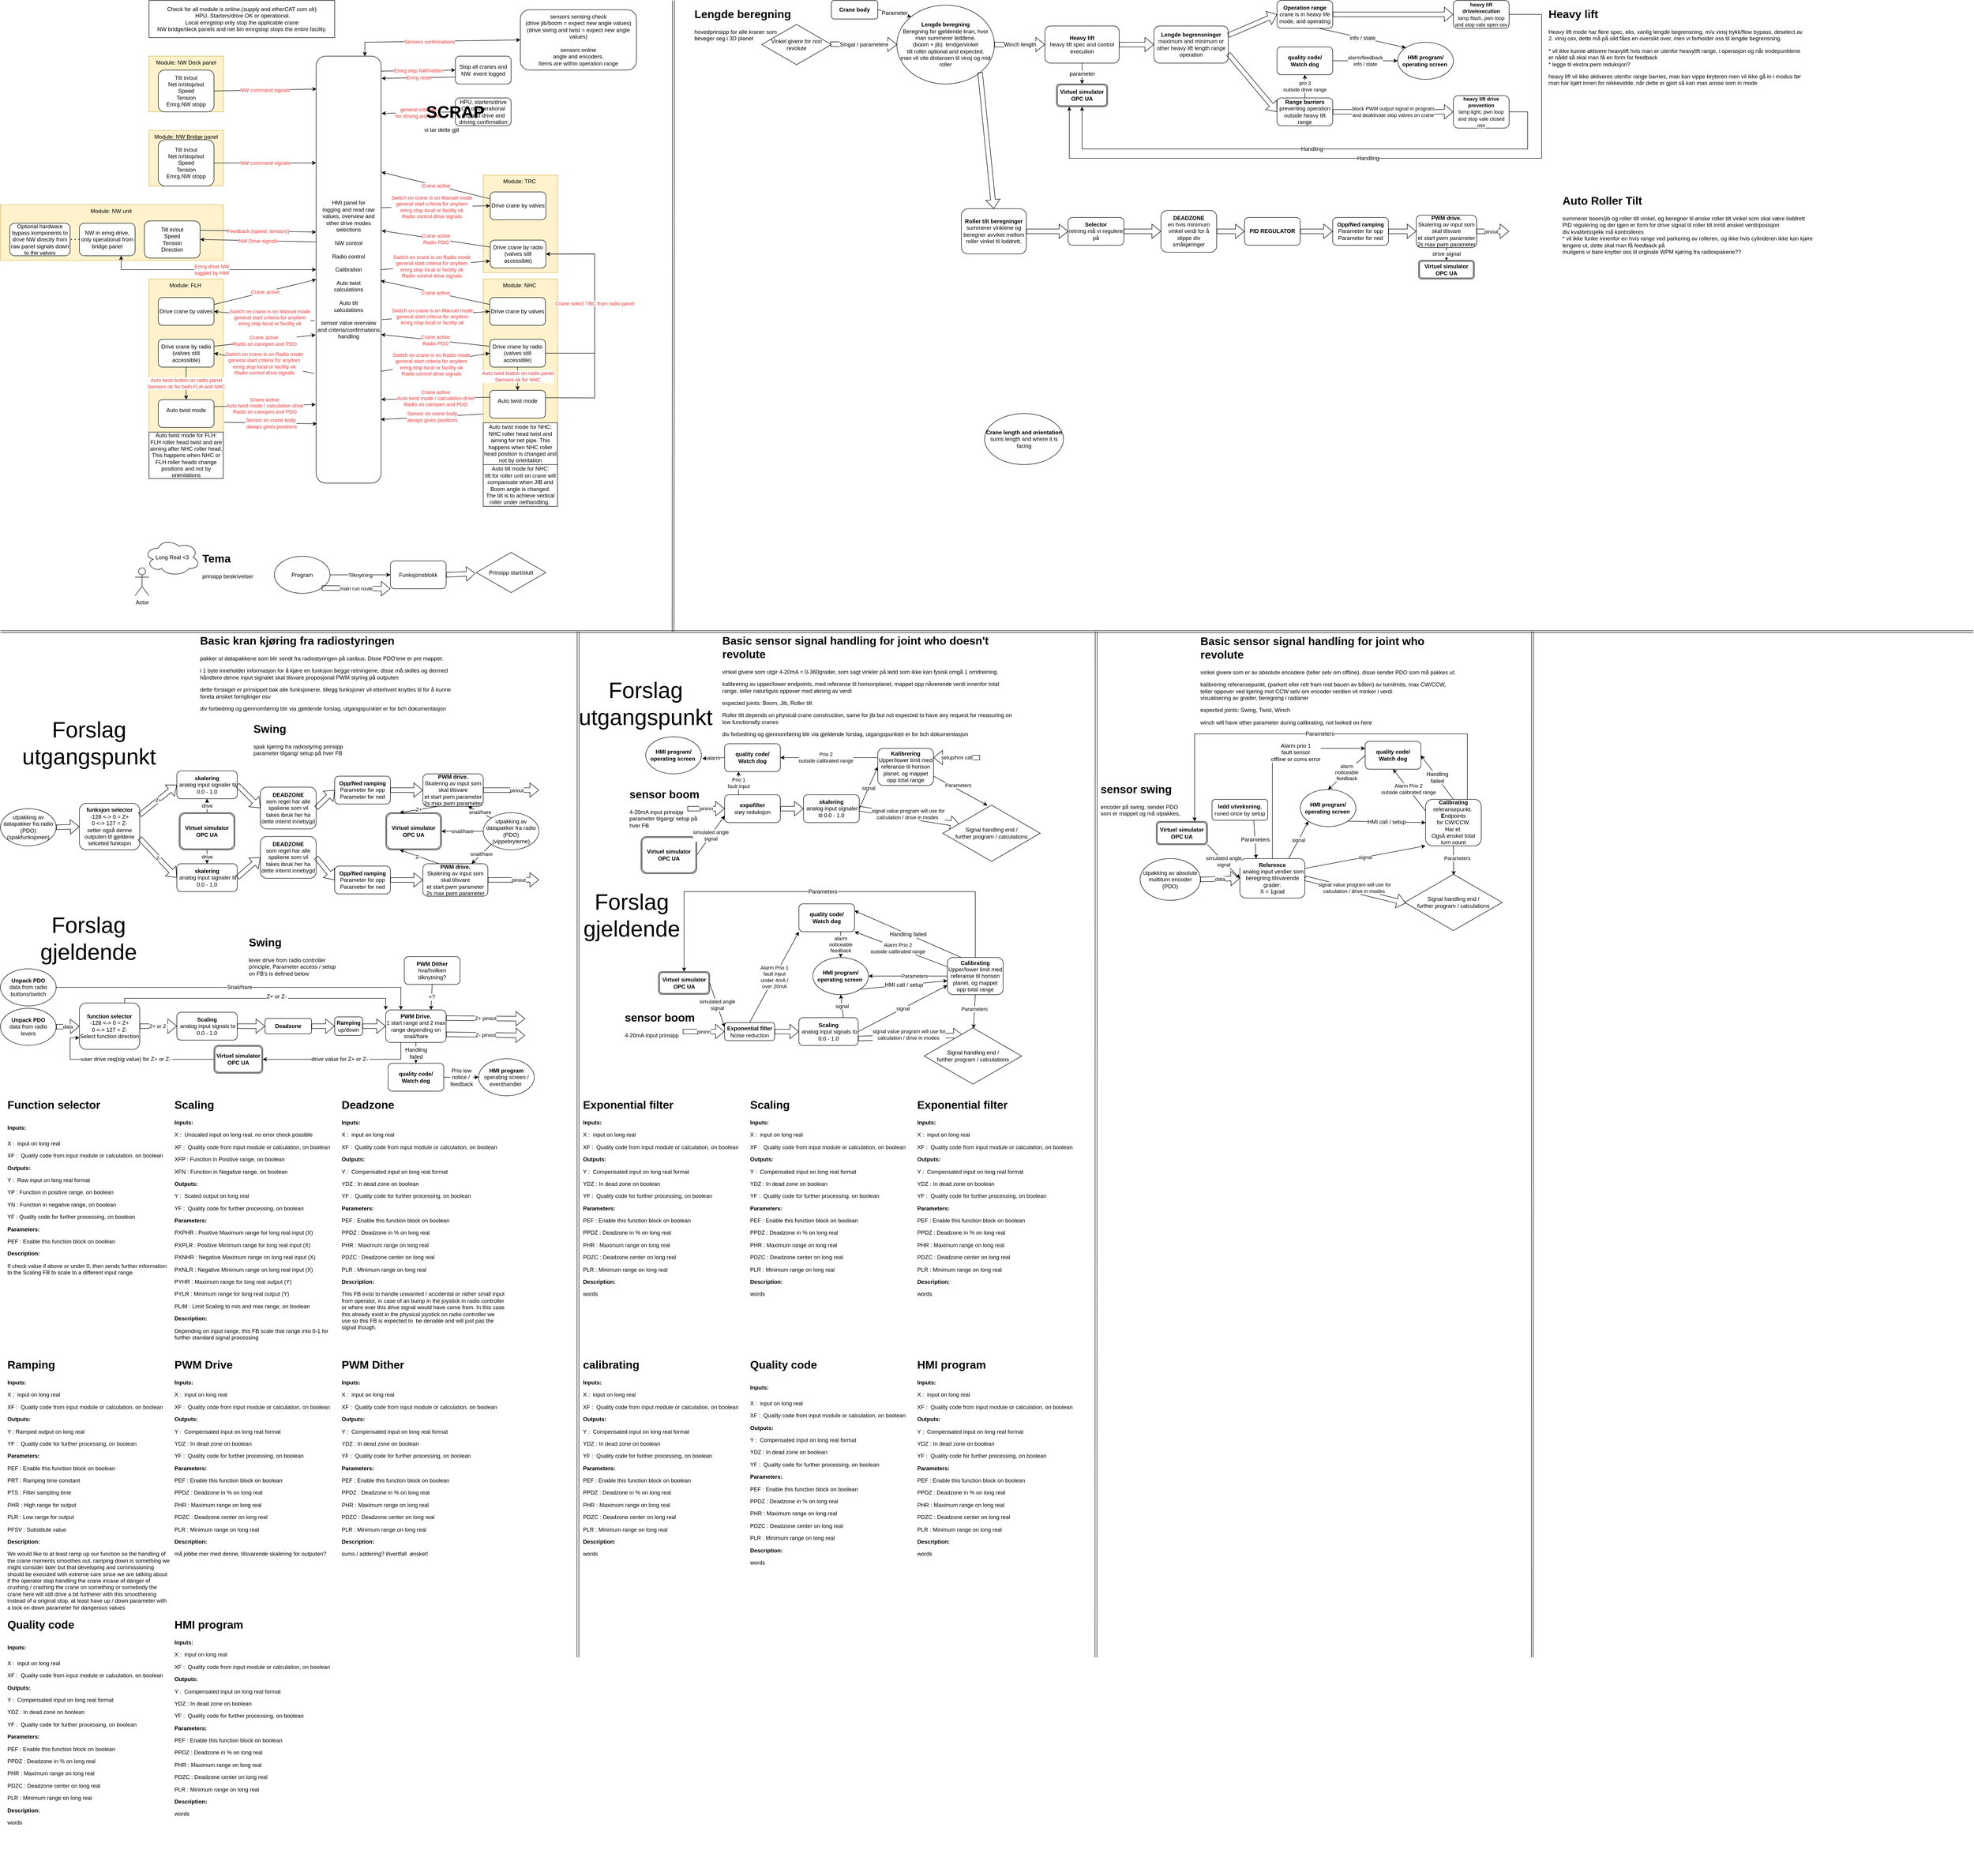 <mxfile version="16.6.2" type="github">
  <diagram id="i3dqL916s062MHXm5JMA" name="Page-1">
    <mxGraphModel dx="3408" dy="1247" grid="1" gridSize="10" guides="1" tooltips="1" connect="1" arrows="1" fold="1" page="1" pageScale="1" pageWidth="850" pageHeight="1100" math="0" shadow="0">
      <root>
        <mxCell id="0" />
        <mxCell id="1" parent="0" />
        <mxCell id="tPOuBQZp9NRRLLhWcbRF-1" value="Module: TRC&amp;nbsp;" style="rounded=0;whiteSpace=wrap;html=1;labelBackgroundColor=none;labelBorderColor=none;verticalAlign=top;fillColor=#fff2cc;strokeColor=#d6b656;" parent="1" vertex="1">
          <mxGeometry x="190" y="376.36" width="160" height="210" as="geometry" />
        </mxCell>
        <mxCell id="tPOuBQZp9NRRLLhWcbRF-2" value="Module: NW unit&amp;nbsp;" style="rounded=0;whiteSpace=wrap;html=1;labelBackgroundColor=none;labelBorderColor=none;verticalAlign=top;fillColor=#fff2cc;strokeColor=#d6b656;" parent="1" vertex="1">
          <mxGeometry x="-850" y="440" width="480" height="120" as="geometry" />
        </mxCell>
        <mxCell id="tPOuBQZp9NRRLLhWcbRF-3" value="Module: NW Bridge panel" style="rounded=0;whiteSpace=wrap;html=1;labelBackgroundColor=none;labelBorderColor=none;verticalAlign=top;fillColor=#fff2cc;strokeColor=#d6b656;" parent="1" vertex="1">
          <mxGeometry x="-530" y="280" width="160" height="120" as="geometry" />
        </mxCell>
        <mxCell id="tPOuBQZp9NRRLLhWcbRF-4" value="Module: NW Deck panel" style="rounded=0;whiteSpace=wrap;html=1;labelBackgroundColor=none;labelBorderColor=none;verticalAlign=top;fillColor=#fff2cc;strokeColor=#d6b656;" parent="1" vertex="1">
          <mxGeometry x="-530" y="120" width="160" height="120" as="geometry" />
        </mxCell>
        <mxCell id="tPOuBQZp9NRRLLhWcbRF-5" value="HMI panel for&lt;br&gt;logging and read raw values, overview and other drive modes selections&lt;br&gt;&lt;br&gt;NW control&lt;br&gt;&lt;br&gt;Radio control&lt;br&gt;&lt;br&gt;Calibration&lt;br&gt;&lt;br&gt;Auto twist&lt;br&gt;calculations&lt;br&gt;&lt;br&gt;Auto tilt&lt;br&gt;calculations&lt;br&gt;&lt;br&gt;sensor value overview&lt;br&gt;and criteria/confirmations handling" style="rounded=1;whiteSpace=wrap;html=1;" parent="1" vertex="1">
          <mxGeometry x="-170" y="120" width="140" height="920" as="geometry" />
        </mxCell>
        <mxCell id="tPOuBQZp9NRRLLhWcbRF-6" value="&lt;font color=&quot;#ff3333&quot;&gt;Emrg.stop NW/netbin&lt;/font&gt;" style="endArrow=classic;html=1;rounded=0;exitX=1;exitY=0.122;exitDx=0;exitDy=0;entryX=0;entryY=0.5;entryDx=0;entryDy=0;exitPerimeter=0;" parent="1" target="tPOuBQZp9NRRLLhWcbRF-8" edge="1">
          <mxGeometry width="50" height="50" relative="1" as="geometry">
            <mxPoint x="-30" y="152.24" as="sourcePoint" />
            <mxPoint x="10" y="450" as="targetPoint" />
            <Array as="points" />
          </mxGeometry>
        </mxCell>
        <mxCell id="tPOuBQZp9NRRLLhWcbRF-7" value="NW in emrg drive, only operational from bridge panel" style="rounded=1;whiteSpace=wrap;html=1;" parent="1" vertex="1">
          <mxGeometry x="-680" y="480" width="120" height="70" as="geometry" />
        </mxCell>
        <mxCell id="tPOuBQZp9NRRLLhWcbRF-8" value="Stop all cranes and NW. event logged" style="rounded=1;whiteSpace=wrap;html=1;" parent="1" vertex="1">
          <mxGeometry x="130" y="120" width="120" height="60" as="geometry" />
        </mxCell>
        <mxCell id="tPOuBQZp9NRRLLhWcbRF-9" value="&lt;font color=&quot;#ff3333&quot;&gt;Emrg drive NW&lt;br&gt;toggled by HMI&lt;/font&gt;" style="endArrow=classic;startArrow=classic;html=1;rounded=0;exitX=0;exitY=0.5;exitDx=0;exitDy=0;entryX=0.75;entryY=1;entryDx=0;entryDy=0;" parent="1" source="tPOuBQZp9NRRLLhWcbRF-5" target="tPOuBQZp9NRRLLhWcbRF-7" edge="1">
          <mxGeometry width="50" height="50" relative="1" as="geometry">
            <mxPoint x="-130" y="99.56" as="sourcePoint" />
            <mxPoint x="-620" y="550" as="targetPoint" />
            <Array as="points">
              <mxPoint x="-590" y="580" />
            </Array>
          </mxGeometry>
        </mxCell>
        <mxCell id="tPOuBQZp9NRRLLhWcbRF-10" value="" style="endArrow=none;dashed=1;html=1;dashPattern=1 3;strokeWidth=2;rounded=0;exitX=0;exitY=0.5;exitDx=0;exitDy=0;" parent="1" source="tPOuBQZp9NRRLLhWcbRF-7" target="tPOuBQZp9NRRLLhWcbRF-11" edge="1">
          <mxGeometry width="50" height="50" relative="1" as="geometry">
            <mxPoint x="210" y="390" as="sourcePoint" />
            <mxPoint x="200" y="460" as="targetPoint" />
          </mxGeometry>
        </mxCell>
        <mxCell id="tPOuBQZp9NRRLLhWcbRF-11" value="Optional hardware bypass komponents to drive NW directly from raw panel signals down to the valves" style="rounded=1;whiteSpace=wrap;html=1;" parent="1" vertex="1">
          <mxGeometry x="-830" y="480" width="130" height="70" as="geometry" />
        </mxCell>
        <mxCell id="tPOuBQZp9NRRLLhWcbRF-12" value="Tilt in/out&lt;br&gt;Speed&lt;br&gt;Tension&lt;br&gt;Direction" style="rounded=1;whiteSpace=wrap;html=1;" parent="1" vertex="1">
          <mxGeometry x="-540" y="475" width="120" height="80" as="geometry" />
        </mxCell>
        <mxCell id="tPOuBQZp9NRRLLhWcbRF-13" value="Tilt in/out&lt;br&gt;Net in/stop/out&lt;br&gt;Speed&lt;br&gt;Tension&lt;br&gt;Emrg.NW stopp" style="rounded=1;whiteSpace=wrap;html=1;" parent="1" vertex="1">
          <mxGeometry x="-510" y="300" width="120" height="100" as="geometry" />
        </mxCell>
        <mxCell id="tPOuBQZp9NRRLLhWcbRF-14" value="Tilt in/out&lt;br&gt;Net in/stop/out&lt;br&gt;Speed&lt;br&gt;Tension&lt;br&gt;Emrg.NW stopp" style="rounded=1;whiteSpace=wrap;html=1;" parent="1" vertex="1">
          <mxGeometry x="-510" y="150" width="120" height="90" as="geometry" />
        </mxCell>
        <mxCell id="tPOuBQZp9NRRLLhWcbRF-15" value="HPU, starters/drive OK or operational&lt;br&gt;request drive and driving confirmation" style="rounded=1;whiteSpace=wrap;html=1;" parent="1" vertex="1">
          <mxGeometry x="130" y="210" width="120" height="60" as="geometry" />
        </mxCell>
        <mxCell id="tPOuBQZp9NRRLLhWcbRF-16" value="Check for all module is online.(supply and etherCAT com ok)&lt;br&gt;&amp;nbsp;HPU, Starters/drive OK or operational.&lt;br&gt;Local emrgstop only stop the applicable crane&lt;br&gt;NW bridge/deck panels and net bin emrgstop stops the entire facility." style="rounded=0;whiteSpace=wrap;html=1;" parent="1" vertex="1">
          <mxGeometry x="-530" width="400" height="80" as="geometry" />
        </mxCell>
        <mxCell id="tPOuBQZp9NRRLLhWcbRF-17" value="NW command signals" style="endArrow=classic;html=1;rounded=0;fontColor=#FF3333;exitX=1;exitY=0.5;exitDx=0;exitDy=0;entryX=0;entryY=0.25;entryDx=0;entryDy=0;" parent="1" source="tPOuBQZp9NRRLLhWcbRF-13" target="tPOuBQZp9NRRLLhWcbRF-5" edge="1">
          <mxGeometry width="50" height="50" relative="1" as="geometry">
            <mxPoint x="-310" y="370" as="sourcePoint" />
            <mxPoint x="-220" y="320" as="targetPoint" />
          </mxGeometry>
        </mxCell>
        <mxCell id="tPOuBQZp9NRRLLhWcbRF-18" value="NW command signals" style="endArrow=classic;html=1;rounded=0;fontColor=#FF3333;exitX=1;exitY=0.5;exitDx=0;exitDy=0;entryX=0.007;entryY=0.077;entryDx=0;entryDy=0;entryPerimeter=0;" parent="1" source="tPOuBQZp9NRRLLhWcbRF-14" target="tPOuBQZp9NRRLLhWcbRF-5" edge="1">
          <mxGeometry width="50" height="50" relative="1" as="geometry">
            <mxPoint x="-290" y="205" as="sourcePoint" />
            <mxPoint x="-240" y="155" as="targetPoint" />
          </mxGeometry>
        </mxCell>
        <mxCell id="tPOuBQZp9NRRLLhWcbRF-19" value="NW Drive signals" style="endArrow=classic;html=1;rounded=0;fontColor=#FF3333;exitX=0;exitY=0.435;exitDx=0;exitDy=0;entryX=1;entryY=0.5;entryDx=0;entryDy=0;exitPerimeter=0;" parent="1" source="tPOuBQZp9NRRLLhWcbRF-5" target="tPOuBQZp9NRRLLhWcbRF-12" edge="1">
          <mxGeometry width="50" height="50" relative="1" as="geometry">
            <mxPoint x="-435" y="640" as="sourcePoint" />
            <mxPoint x="-225" y="640" as="targetPoint" />
          </mxGeometry>
        </mxCell>
        <mxCell id="tPOuBQZp9NRRLLhWcbRF-20" value="Feedback (speed, tension))" style="endArrow=classic;html=1;rounded=0;fontColor=#FF3333;exitX=1;exitY=0.25;exitDx=0;exitDy=0;entryX=0;entryY=0.412;entryDx=0;entryDy=0;entryPerimeter=0;" parent="1" source="tPOuBQZp9NRRLLhWcbRF-12" target="tPOuBQZp9NRRLLhWcbRF-5" edge="1">
          <mxGeometry width="50" height="50" relative="1" as="geometry">
            <mxPoint x="-290" y="500" as="sourcePoint" />
            <mxPoint x="-240" y="450" as="targetPoint" />
          </mxGeometry>
        </mxCell>
        <mxCell id="tPOuBQZp9NRRLLhWcbRF-21" value="Emrg reset" style="endArrow=classic;html=1;rounded=0;fontColor=#FF3333;exitX=0;exitY=0.75;exitDx=0;exitDy=0;entryX=1.007;entryY=0.139;entryDx=0;entryDy=0;entryPerimeter=0;" parent="1" source="tPOuBQZp9NRRLLhWcbRF-8" edge="1">
          <mxGeometry width="50" height="50" relative="1" as="geometry">
            <mxPoint x="390" y="450" as="sourcePoint" />
            <mxPoint x="-29.02" y="167.88" as="targetPoint" />
          </mxGeometry>
        </mxCell>
        <mxCell id="tPOuBQZp9NRRLLhWcbRF-22" value="general criterias&lt;br&gt;for driving any items" style="endArrow=classic;startArrow=classic;html=1;rounded=0;fontColor=#FF3333;exitX=1.007;exitY=0.221;exitDx=0;exitDy=0;exitPerimeter=0;entryX=0;entryY=0.5;entryDx=0;entryDy=0;" parent="1" target="tPOuBQZp9NRRLLhWcbRF-15" edge="1">
          <mxGeometry width="50" height="50" relative="1" as="geometry">
            <mxPoint x="-29.02" y="243.32" as="sourcePoint" />
            <mxPoint x="180" y="310" as="targetPoint" />
          </mxGeometry>
        </mxCell>
        <mxCell id="tPOuBQZp9NRRLLhWcbRF-23" value="Module: FLH&amp;nbsp;" style="rounded=0;whiteSpace=wrap;html=1;labelBackgroundColor=none;labelBorderColor=none;verticalAlign=top;fillColor=#fff2cc;strokeColor=#d6b656;" parent="1" vertex="1">
          <mxGeometry x="-530" y="600" width="160" height="330" as="geometry" />
        </mxCell>
        <mxCell id="tPOuBQZp9NRRLLhWcbRF-24" value="&lt;font color=&quot;#000000&quot;&gt;Drive crane by valves&lt;/font&gt;" style="rounded=1;whiteSpace=wrap;html=1;labelBackgroundColor=none;labelBorderColor=none;fontColor=#FF3333;" parent="1" vertex="1">
          <mxGeometry x="-510" y="640" width="120" height="60" as="geometry" />
        </mxCell>
        <mxCell id="tPOuBQZp9NRRLLhWcbRF-25" value="" style="endArrow=classic;html=1;rounded=0;fontColor=#FF3333;entryX=1;entryY=0.5;entryDx=0;entryDy=0;exitX=-0.021;exitY=0.62;exitDx=0;exitDy=0;exitPerimeter=0;" parent="1" source="tPOuBQZp9NRRLLhWcbRF-5" target="tPOuBQZp9NRRLLhWcbRF-24" edge="1">
          <mxGeometry width="50" height="50" relative="1" as="geometry">
            <mxPoint x="-310" y="660" as="sourcePoint" />
            <mxPoint x="-260" y="610" as="targetPoint" />
          </mxGeometry>
        </mxCell>
        <mxCell id="tPOuBQZp9NRRLLhWcbRF-26" value="Switch on crane is on Manuel&amp;nbsp;mode&lt;br&gt;general start criteria for anyitem&lt;br&gt;emrg.stop local or facility ok" style="edgeLabel;html=1;align=center;verticalAlign=middle;resizable=0;points=[];fontColor=#FF3333;" parent="tPOuBQZp9NRRLLhWcbRF-25" vertex="1" connectable="0">
          <mxGeometry x="-0.211" relative="1" as="geometry">
            <mxPoint x="-12" as="offset" />
          </mxGeometry>
        </mxCell>
        <mxCell id="tPOuBQZp9NRRLLhWcbRF-27" value="&lt;font color=&quot;#ff3333&quot;&gt;Crane active&lt;br&gt;&lt;/font&gt;" style="endArrow=classic;html=1;rounded=0;fontColor=#000000;exitX=1;exitY=0.25;exitDx=0;exitDy=0;entryX=0;entryY=0.523;entryDx=0;entryDy=0;entryPerimeter=0;" parent="1" source="tPOuBQZp9NRRLLhWcbRF-24" target="tPOuBQZp9NRRLLhWcbRF-5" edge="1">
          <mxGeometry width="50" height="50" relative="1" as="geometry">
            <mxPoint x="390" y="510" as="sourcePoint" />
            <mxPoint x="440" y="460" as="targetPoint" />
          </mxGeometry>
        </mxCell>
        <mxCell id="tPOuBQZp9NRRLLhWcbRF-28" value="&lt;font color=&quot;#000000&quot;&gt;Drive crane by radio&lt;br&gt;(valves still accessible)&lt;br&gt;&lt;/font&gt;" style="rounded=1;whiteSpace=wrap;html=1;labelBackgroundColor=none;labelBorderColor=none;fontColor=#FF3333;" parent="1" vertex="1">
          <mxGeometry x="-510" y="730" width="120" height="60" as="geometry" />
        </mxCell>
        <mxCell id="tPOuBQZp9NRRLLhWcbRF-29" value="&lt;span style=&quot;color: rgb(255 , 51 , 51) ; font-family: &amp;#34;helvetica&amp;#34; ; font-size: 11px ; font-style: normal ; font-weight: 400 ; letter-spacing: normal ; text-align: center ; text-indent: 0px ; text-transform: none ; word-spacing: 0px ; background-color: rgb(255 , 255 , 255) ; display: inline ; float: none&quot;&gt;Switch on crane is on Radio mode&lt;/span&gt;&lt;br style=&quot;color: rgb(255 , 51 , 51) ; font-family: &amp;#34;helvetica&amp;#34; ; font-size: 11px ; font-style: normal ; font-weight: 400 ; letter-spacing: normal ; text-align: center ; text-indent: 0px ; text-transform: none ; word-spacing: 0px&quot;&gt;&lt;span style=&quot;color: rgb(255 , 51 , 51) ; font-family: &amp;#34;helvetica&amp;#34; ; font-size: 11px ; font-style: normal ; font-weight: 400 ; letter-spacing: normal ; text-align: center ; text-indent: 0px ; text-transform: none ; word-spacing: 0px ; background-color: rgb(255 , 255 , 255) ; display: inline ; float: none&quot;&gt;general start criteria for anyitem&lt;/span&gt;&lt;br style=&quot;color: rgb(255 , 51 , 51) ; font-family: &amp;#34;helvetica&amp;#34; ; font-size: 11px ; font-style: normal ; font-weight: 400 ; letter-spacing: normal ; text-align: center ; text-indent: 0px ; text-transform: none ; word-spacing: 0px&quot;&gt;&lt;span style=&quot;color: rgb(255 , 51 , 51) ; font-family: &amp;#34;helvetica&amp;#34; ; font-size: 11px ; font-style: normal ; font-weight: 400 ; letter-spacing: normal ; text-align: center ; text-indent: 0px ; text-transform: none ; word-spacing: 0px ; background-color: rgb(255 , 255 , 255) ; display: inline ; float: none&quot;&gt;emrg.stop local or facility ok&lt;br&gt;&lt;/span&gt;Radio control drive signals" style="endArrow=classic;html=1;rounded=0;fontColor=#FF3333;entryX=1;entryY=0.5;entryDx=0;entryDy=0;exitX=-0.029;exitY=0.743;exitDx=0;exitDy=0;exitPerimeter=0;" parent="1" source="tPOuBQZp9NRRLLhWcbRF-5" target="tPOuBQZp9NRRLLhWcbRF-28" edge="1">
          <mxGeometry width="50" height="50" relative="1" as="geometry">
            <mxPoint x="-200" y="750" as="sourcePoint" />
            <mxPoint x="440" y="440" as="targetPoint" />
          </mxGeometry>
        </mxCell>
        <mxCell id="tPOuBQZp9NRRLLhWcbRF-30" value="&lt;font color=&quot;#ff3333&quot;&gt;Crane active&amp;nbsp;&lt;br&gt;&lt;/font&gt;&lt;span style=&quot;color: rgb(255 , 51 , 51)&quot;&gt;Radio on canopen and&lt;/span&gt;&lt;font color=&quot;#ff3333&quot;&gt;&amp;nbsp;PDO&lt;br&gt;&lt;/font&gt;" style="endArrow=classic;html=1;rounded=0;fontColor=#000000;exitX=1;exitY=0.25;exitDx=0;exitDy=0;entryX=-0.007;entryY=0.653;entryDx=0;entryDy=0;entryPerimeter=0;" parent="1" source="tPOuBQZp9NRRLLhWcbRF-28" target="tPOuBQZp9NRRLLhWcbRF-5" edge="1">
          <mxGeometry width="50" height="50" relative="1" as="geometry">
            <mxPoint x="390" y="480" as="sourcePoint" />
            <mxPoint x="440" y="430" as="targetPoint" />
          </mxGeometry>
        </mxCell>
        <mxCell id="tPOuBQZp9NRRLLhWcbRF-31" value="&lt;font color=&quot;#000000&quot;&gt;Auto twist mode&lt;br&gt;&lt;br&gt;&lt;/font&gt;" style="rounded=1;whiteSpace=wrap;html=1;labelBackgroundColor=none;labelBorderColor=none;fontColor=#FF3333;" parent="1" vertex="1">
          <mxGeometry x="-510" y="860" width="120" height="60" as="geometry" />
        </mxCell>
        <mxCell id="tPOuBQZp9NRRLLhWcbRF-32" value="Auto twist button on radio panel&lt;br&gt;Sensors ok for both FLH and NHC" style="endArrow=classic;html=1;rounded=0;fontColor=#FF3333;exitX=0.5;exitY=1;exitDx=0;exitDy=0;entryX=0.5;entryY=0;entryDx=0;entryDy=0;" parent="1" source="tPOuBQZp9NRRLLhWcbRF-28" target="tPOuBQZp9NRRLLhWcbRF-31" edge="1">
          <mxGeometry width="50" height="50" relative="1" as="geometry">
            <mxPoint x="390" y="570" as="sourcePoint" />
            <mxPoint x="440" y="520" as="targetPoint" />
          </mxGeometry>
        </mxCell>
        <mxCell id="tPOuBQZp9NRRLLhWcbRF-33" value="&lt;font color=&quot;#000000&quot;&gt;Auto twist mode for FLH:&lt;br&gt;FLH roller head twist and are aiming after NHC roller head. This happens when NHC or FLH roller heads change positions and not by orientations&lt;br&gt;&lt;/font&gt;" style="rounded=0;whiteSpace=wrap;html=1;labelBackgroundColor=none;labelBorderColor=none;fontColor=#FF3333;" parent="1" vertex="1">
          <mxGeometry x="-530" y="930" width="160" height="100" as="geometry" />
        </mxCell>
        <mxCell id="tPOuBQZp9NRRLLhWcbRF-34" value="&lt;font color=&quot;#ff3333&quot;&gt;Crane active&lt;br&gt;Auto twist mode / calculation drive&lt;br&gt;Radio on canopen and PDO&lt;br&gt;&lt;/font&gt;" style="endArrow=classic;html=1;rounded=0;fontColor=#000000;exitX=1;exitY=0.25;exitDx=0;exitDy=0;entryX=-0.007;entryY=0.816;entryDx=0;entryDy=0;entryPerimeter=0;" parent="1" source="tPOuBQZp9NRRLLhWcbRF-31" target="tPOuBQZp9NRRLLhWcbRF-5" edge="1">
          <mxGeometry width="50" height="50" relative="1" as="geometry">
            <mxPoint x="-290" y="910" as="sourcePoint" />
            <mxPoint x="-240" y="860" as="targetPoint" />
          </mxGeometry>
        </mxCell>
        <mxCell id="tPOuBQZp9NRRLLhWcbRF-35" value="Module: NHC&amp;nbsp;" style="rounded=0;whiteSpace=wrap;html=1;labelBackgroundColor=none;labelBorderColor=none;verticalAlign=top;fillColor=#fff2cc;strokeColor=#d6b656;" parent="1" vertex="1">
          <mxGeometry x="190" y="600" width="160" height="310" as="geometry" />
        </mxCell>
        <mxCell id="tPOuBQZp9NRRLLhWcbRF-36" value="&lt;font color=&quot;#000000&quot;&gt;Drive crane by valves&lt;/font&gt;" style="rounded=1;whiteSpace=wrap;html=1;labelBackgroundColor=none;labelBorderColor=none;fontColor=#FF3333;" parent="1" vertex="1">
          <mxGeometry x="204.02" y="640" width="120" height="60" as="geometry" />
        </mxCell>
        <mxCell id="tPOuBQZp9NRRLLhWcbRF-37" value="&lt;font color=&quot;#ff3333&quot;&gt;Crane active&lt;br&gt;&lt;/font&gt;" style="endArrow=classic;html=1;rounded=0;fontColor=#000000;exitX=0;exitY=0.25;exitDx=0;exitDy=0;entryX=0.993;entryY=0.526;entryDx=0;entryDy=0;entryPerimeter=0;" parent="1" source="tPOuBQZp9NRRLLhWcbRF-36" target="tPOuBQZp9NRRLLhWcbRF-5" edge="1">
          <mxGeometry width="50" height="50" relative="1" as="geometry">
            <mxPoint x="79.02" y="573.84" as="sourcePoint" />
            <mxPoint x="40" y="602.08" as="targetPoint" />
          </mxGeometry>
        </mxCell>
        <mxCell id="tPOuBQZp9NRRLLhWcbRF-38" value="" style="endArrow=classic;html=1;rounded=0;fontColor=#FF3333;entryX=0;entryY=0.5;entryDx=0;entryDy=0;exitX=1.014;exitY=0.617;exitDx=0;exitDy=0;exitPerimeter=0;" parent="1" source="tPOuBQZp9NRRLLhWcbRF-5" target="tPOuBQZp9NRRLLhWcbRF-36" edge="1">
          <mxGeometry width="50" height="50" relative="1" as="geometry">
            <mxPoint x="51.96" y="680.28" as="sourcePoint" />
            <mxPoint x="90" y="740" as="targetPoint" />
          </mxGeometry>
        </mxCell>
        <mxCell id="tPOuBQZp9NRRLLhWcbRF-39" value="Switch on crane is on Manuel&amp;nbsp;mode&lt;br&gt;general start criteria for anyitem&lt;br&gt;emrg.stop local or facility ok" style="edgeLabel;html=1;align=center;verticalAlign=middle;resizable=0;points=[];fontColor=#FF3333;" parent="tPOuBQZp9NRRLLhWcbRF-38" vertex="1" connectable="0">
          <mxGeometry x="-0.211" relative="1" as="geometry">
            <mxPoint x="16" as="offset" />
          </mxGeometry>
        </mxCell>
        <mxCell id="tPOuBQZp9NRRLLhWcbRF-40" value="&lt;font color=&quot;#000000&quot;&gt;Drive crane by radio&lt;br&gt;(valves still accessible)&lt;br&gt;&lt;/font&gt;" style="rounded=1;whiteSpace=wrap;html=1;labelBackgroundColor=none;labelBorderColor=none;fontColor=#FF3333;" parent="1" vertex="1">
          <mxGeometry x="204.02" y="730" width="120" height="60" as="geometry" />
        </mxCell>
        <mxCell id="tPOuBQZp9NRRLLhWcbRF-41" value="&lt;font color=&quot;#ff3333&quot;&gt;Crane active&lt;br&gt;Radio PDO&lt;br&gt;&lt;/font&gt;" style="endArrow=classic;html=1;rounded=0;fontColor=#000000;exitX=0;exitY=0.25;exitDx=0;exitDy=0;entryX=1;entryY=0.652;entryDx=0;entryDy=0;entryPerimeter=0;" parent="1" source="tPOuBQZp9NRRLLhWcbRF-40" target="tPOuBQZp9NRRLLhWcbRF-5" edge="1">
          <mxGeometry width="50" height="50" relative="1" as="geometry">
            <mxPoint x="235" y="841.08" as="sourcePoint" />
            <mxPoint y="790.0" as="targetPoint" />
          </mxGeometry>
        </mxCell>
        <mxCell id="tPOuBQZp9NRRLLhWcbRF-42" value="" style="endArrow=classic;html=1;rounded=0;fontColor=#FF3333;entryX=0;entryY=0.5;entryDx=0;entryDy=0;exitX=1;exitY=0.738;exitDx=0;exitDy=0;exitPerimeter=0;" parent="1" source="tPOuBQZp9NRRLLhWcbRF-5" target="tPOuBQZp9NRRLLhWcbRF-40" edge="1">
          <mxGeometry width="50" height="50" relative="1" as="geometry">
            <mxPoint x="10" y="797.64" as="sourcePoint" />
            <mxPoint x="242.06" y="780" as="targetPoint" />
          </mxGeometry>
        </mxCell>
        <mxCell id="tPOuBQZp9NRRLLhWcbRF-43" value="Switch on crane is on Radio mode&lt;br&gt;general start criteria for anyitem&lt;br&gt;emrg.stop local or facility ok&lt;br&gt;Radio control drive signals" style="edgeLabel;html=1;align=center;verticalAlign=middle;resizable=0;points=[];fontColor=#FF3333;" parent="tPOuBQZp9NRRLLhWcbRF-42" vertex="1" connectable="0">
          <mxGeometry x="-0.211" relative="1" as="geometry">
            <mxPoint x="16" as="offset" />
          </mxGeometry>
        </mxCell>
        <mxCell id="tPOuBQZp9NRRLLhWcbRF-44" value="&lt;font color=&quot;#000000&quot;&gt;Auto twist mode&lt;br&gt;&lt;br&gt;&lt;/font&gt;" style="rounded=1;whiteSpace=wrap;html=1;labelBackgroundColor=none;labelBorderColor=none;fontColor=#FF3333;" parent="1" vertex="1">
          <mxGeometry x="204.02" y="840" width="120" height="60" as="geometry" />
        </mxCell>
        <mxCell id="tPOuBQZp9NRRLLhWcbRF-45" value="&lt;font color=&quot;#ff3333&quot;&gt;Crane active&lt;br&gt;Auto twist mode / calculation drive&lt;br&gt;Radio on canopen and PDO&lt;br&gt;&lt;/font&gt;" style="endArrow=classic;html=1;rounded=0;fontColor=#000000;exitX=0;exitY=0.25;exitDx=0;exitDy=0;entryX=1;entryY=0.804;entryDx=0;entryDy=0;entryPerimeter=0;" parent="1" source="tPOuBQZp9NRRLLhWcbRF-44" target="tPOuBQZp9NRRLLhWcbRF-5" edge="1">
          <mxGeometry width="50" height="50" relative="1" as="geometry">
            <mxPoint x="30.98" y="924.28" as="sourcePoint" />
            <mxPoint x="250" y="920.0" as="targetPoint" />
          </mxGeometry>
        </mxCell>
        <mxCell id="tPOuBQZp9NRRLLhWcbRF-46" value="Auto twist button on radio panel&lt;br&gt;Sensors ok for NHC" style="endArrow=classic;html=1;rounded=0;fontColor=#FF3333;exitX=0.5;exitY=1;exitDx=0;exitDy=0;entryX=0.5;entryY=0;entryDx=0;entryDy=0;" parent="1" source="tPOuBQZp9NRRLLhWcbRF-40" target="tPOuBQZp9NRRLLhWcbRF-44" edge="1">
          <mxGeometry x="-0.2" width="50" height="50" relative="1" as="geometry">
            <mxPoint x="460" y="780" as="sourcePoint" />
            <mxPoint x="460" y="850" as="targetPoint" />
            <mxPoint as="offset" />
          </mxGeometry>
        </mxCell>
        <mxCell id="tPOuBQZp9NRRLLhWcbRF-47" value="&lt;font color=&quot;#000000&quot;&gt;Auto twist mode for NHC:&lt;br&gt;NHC roller head twist and aiming for net pipe. This happens&amp;nbsp;when NHC roller head position is changed and not by orientation&lt;br&gt;&lt;/font&gt;" style="rounded=0;whiteSpace=wrap;html=1;labelBackgroundColor=none;labelBorderColor=none;fontColor=#FF3333;" parent="1" vertex="1">
          <mxGeometry x="190" y="910" width="160" height="90" as="geometry" />
        </mxCell>
        <mxCell id="tPOuBQZp9NRRLLhWcbRF-48" value="&lt;font color=&quot;#000000&quot;&gt;Auto tilt mode for NHC:&lt;br&gt;tilt for roller unit on crane will compansate when JIB and Boom angle is changed.&lt;br&gt;The tilt is to achieve vertical roller under nethandling.&amp;nbsp;&lt;br&gt;&lt;/font&gt;" style="rounded=0;whiteSpace=wrap;html=1;labelBackgroundColor=none;labelBorderColor=none;fontColor=#FF3333;" parent="1" vertex="1">
          <mxGeometry x="190" y="1000" width="160" height="90" as="geometry" />
        </mxCell>
        <mxCell id="tPOuBQZp9NRRLLhWcbRF-49" value="&lt;font color=&quot;#ff3333&quot;&gt;Crane active&lt;br&gt;&lt;/font&gt;" style="endArrow=classic;html=1;rounded=0;fontColor=#000000;exitX=0;exitY=0.25;exitDx=0;exitDy=0;entryX=1.007;entryY=0.167;entryDx=0;entryDy=0;entryPerimeter=0;" parent="1" edge="1">
          <mxGeometry width="50" height="50" relative="1" as="geometry">
            <mxPoint x="205" y="427.44" as="sourcePoint" />
            <mxPoint x="-29.02" y="370.0" as="targetPoint" />
          </mxGeometry>
        </mxCell>
        <mxCell id="tPOuBQZp9NRRLLhWcbRF-50" value="" style="endArrow=classic;html=1;rounded=0;fontColor=#FF3333;entryX=0;entryY=0.5;entryDx=0;entryDy=0;exitX=1;exitY=0.25;exitDx=0;exitDy=0;" parent="1" edge="1">
          <mxGeometry width="50" height="50" relative="1" as="geometry">
            <mxPoint x="-30" y="446.36" as="sourcePoint" />
            <mxPoint x="205" y="442.44" as="targetPoint" />
          </mxGeometry>
        </mxCell>
        <mxCell id="tPOuBQZp9NRRLLhWcbRF-51" value="Switch on crane is on Manuel&amp;nbsp;mode&lt;br&gt;general start criteria for anyitem&lt;br&gt;emrg.stop local or facility ok&lt;br&gt;Radio control drive signals" style="edgeLabel;html=1;align=center;verticalAlign=middle;resizable=0;points=[];fontColor=#FF3333;" parent="tPOuBQZp9NRRLLhWcbRF-50" vertex="1" connectable="0">
          <mxGeometry x="-0.211" relative="1" as="geometry">
            <mxPoint x="16" as="offset" />
          </mxGeometry>
        </mxCell>
        <mxCell id="tPOuBQZp9NRRLLhWcbRF-52" value="&lt;font color=&quot;#ff3333&quot;&gt;Crane active&lt;br&gt;Radio PDO&lt;br&gt;&lt;/font&gt;" style="endArrow=classic;html=1;rounded=0;fontColor=#000000;exitX=0;exitY=0.25;exitDx=0;exitDy=0;entryX=1.007;entryY=0.304;entryDx=0;entryDy=0;entryPerimeter=0;" parent="1" edge="1">
          <mxGeometry width="50" height="50" relative="1" as="geometry">
            <mxPoint x="205" y="531.36" as="sourcePoint" />
            <mxPoint x="-29.02" y="496.04" as="targetPoint" />
          </mxGeometry>
        </mxCell>
        <mxCell id="tPOuBQZp9NRRLLhWcbRF-53" value="&lt;font color=&quot;#000000&quot;&gt;Drive crane by radio&lt;br&gt;(valves still accessible)&lt;br&gt;&lt;/font&gt;" style="rounded=1;whiteSpace=wrap;html=1;labelBackgroundColor=none;labelBorderColor=none;fontColor=#FF3333;" parent="1" vertex="1">
          <mxGeometry x="205" y="516.36" width="120" height="60" as="geometry" />
        </mxCell>
        <mxCell id="tPOuBQZp9NRRLLhWcbRF-54" value="&lt;font color=&quot;#000000&quot;&gt;Drive crane by valves&lt;/font&gt;" style="rounded=1;whiteSpace=wrap;html=1;labelBackgroundColor=none;labelBorderColor=none;fontColor=#FF3333;" parent="1" vertex="1">
          <mxGeometry x="205" y="412.44" width="120" height="60" as="geometry" />
        </mxCell>
        <mxCell id="tPOuBQZp9NRRLLhWcbRF-55" value="" style="endArrow=classic;html=1;rounded=0;fontColor=#FF3333;entryX=1;entryY=0.5;entryDx=0;entryDy=0;" parent="1" target="tPOuBQZp9NRRLLhWcbRF-53" edge="1">
          <mxGeometry width="50" height="50" relative="1" as="geometry">
            <mxPoint x="325" y="856" as="sourcePoint" />
            <mxPoint x="430" y="546.36" as="targetPoint" />
            <Array as="points">
              <mxPoint x="430" y="856.36" />
              <mxPoint x="430" y="546.36" />
            </Array>
          </mxGeometry>
        </mxCell>
        <mxCell id="tPOuBQZp9NRRLLhWcbRF-56" value="Crane select TRC from radio panel" style="endArrow=classic;html=1;rounded=0;fontColor=#FF3333;entryX=1;entryY=0.5;entryDx=0;entryDy=0;exitX=1;exitY=0.5;exitDx=0;exitDy=0;" parent="1" source="tPOuBQZp9NRRLLhWcbRF-40" target="tPOuBQZp9NRRLLhWcbRF-53" edge="1">
          <mxGeometry width="50" height="50" relative="1" as="geometry">
            <mxPoint x="370" y="769.64" as="sourcePoint" />
            <mxPoint x="370" y="460.0" as="targetPoint" />
            <Array as="points">
              <mxPoint x="430" y="760" />
              <mxPoint x="430" y="546" />
            </Array>
          </mxGeometry>
        </mxCell>
        <mxCell id="tPOuBQZp9NRRLLhWcbRF-57" value="" style="endArrow=classic;html=1;rounded=0;fontColor=#FF3333;entryX=0;entryY=0.75;entryDx=0;entryDy=0;exitX=1;exitY=0.5;exitDx=0;exitDy=0;" parent="1" source="tPOuBQZp9NRRLLhWcbRF-5" target="tPOuBQZp9NRRLLhWcbRF-53" edge="1">
          <mxGeometry width="50" height="50" relative="1" as="geometry">
            <mxPoint x="60" y="565.84" as="sourcePoint" />
            <mxPoint x="294.02" y="526.88" as="targetPoint" />
          </mxGeometry>
        </mxCell>
        <mxCell id="tPOuBQZp9NRRLLhWcbRF-58" value="Switch on crane is on Radio mode&lt;br&gt;general start criteria for anyitem&lt;br&gt;emrg.stop local or facility ok&lt;br&gt;Radio control drive signals" style="edgeLabel;html=1;align=center;verticalAlign=middle;resizable=0;points=[];fontColor=#FF3333;" parent="tPOuBQZp9NRRLLhWcbRF-57" vertex="1" connectable="0">
          <mxGeometry x="-0.211" relative="1" as="geometry">
            <mxPoint x="16" as="offset" />
          </mxGeometry>
        </mxCell>
        <mxCell id="tPOuBQZp9NRRLLhWcbRF-59" value="&lt;font color=&quot;#000000&quot;&gt;sensors sensing check&lt;br&gt;(drive jib/boom = expect new angle values)&lt;br&gt;(drive swing and twist = expect new angle values)&lt;br&gt;&lt;br&gt;&lt;/font&gt;&lt;span style=&quot;color: rgb(0 , 0 , 0)&quot;&gt;sensors online&lt;/span&gt;&lt;br style=&quot;color: rgb(0 , 0 , 0)&quot;&gt;&lt;span style=&quot;color: rgb(0 , 0 , 0)&quot;&gt;angle and encoders.&lt;/span&gt;&lt;br style=&quot;color: rgb(0 , 0 , 0)&quot;&gt;&lt;span style=&quot;color: rgb(0 , 0 , 0)&quot;&gt;Items are within operation range&lt;/span&gt;&lt;font color=&quot;#000000&quot;&gt;&lt;br&gt;&lt;/font&gt;" style="rounded=1;whiteSpace=wrap;html=1;labelBackgroundColor=none;labelBorderColor=none;fontColor=#FF3333;" parent="1" vertex="1">
          <mxGeometry x="270" y="20" width="250" height="130" as="geometry" />
        </mxCell>
        <mxCell id="tPOuBQZp9NRRLLhWcbRF-60" value="Sensor on crane body&lt;br&gt;&amp;nbsp;always gives positions" style="endArrow=classic;html=1;rounded=0;fontColor=#FF3333;exitX=1.013;exitY=0.936;exitDx=0;exitDy=0;exitPerimeter=0;entryX=0.014;entryY=0.861;entryDx=0;entryDy=0;entryPerimeter=0;" parent="1" source="tPOuBQZp9NRRLLhWcbRF-23" target="tPOuBQZp9NRRLLhWcbRF-5" edge="1">
          <mxGeometry width="50" height="50" relative="1" as="geometry">
            <mxPoint x="-280" y="940" as="sourcePoint" />
            <mxPoint x="-230" y="890" as="targetPoint" />
          </mxGeometry>
        </mxCell>
        <mxCell id="tPOuBQZp9NRRLLhWcbRF-61" value="&lt;font color=&quot;#ff3333&quot;&gt;Sensor on crane body&lt;br&gt;always gives positions&lt;br&gt;&lt;/font&gt;" style="endArrow=classic;html=1;rounded=0;fontColor=#000000;exitX=0;exitY=0.939;exitDx=0;exitDy=0;entryX=0.993;entryY=0.851;entryDx=0;entryDy=0;entryPerimeter=0;exitPerimeter=0;" parent="1" source="tPOuBQZp9NRRLLhWcbRF-35" target="tPOuBQZp9NRRLLhWcbRF-5" edge="1">
          <mxGeometry width="50" height="50" relative="1" as="geometry">
            <mxPoint x="214.02" y="865" as="sourcePoint" />
            <mxPoint x="-20" y="869.68" as="targetPoint" />
          </mxGeometry>
        </mxCell>
        <mxCell id="tPOuBQZp9NRRLLhWcbRF-62" value="" style="endArrow=classic;startArrow=classic;html=1;rounded=0;fontColor=#FF3333;exitX=0.75;exitY=0;exitDx=0;exitDy=0;entryX=0;entryY=0.5;entryDx=0;entryDy=0;" parent="1" source="tPOuBQZp9NRRLLhWcbRF-5" target="tPOuBQZp9NRRLLhWcbRF-59" edge="1">
          <mxGeometry width="50" height="50" relative="1" as="geometry">
            <mxPoint x="190" y="340" as="sourcePoint" />
            <mxPoint x="240" y="290" as="targetPoint" />
            <Array as="points">
              <mxPoint x="-65" y="90" />
            </Array>
          </mxGeometry>
        </mxCell>
        <mxCell id="tPOuBQZp9NRRLLhWcbRF-63" value="Sensors confirmations" style="edgeLabel;html=1;align=center;verticalAlign=middle;resizable=0;points=[];fontColor=#FF3333;" parent="tPOuBQZp9NRRLLhWcbRF-62" vertex="1" connectable="0">
          <mxGeometry x="-0.076" y="-1" relative="1" as="geometry">
            <mxPoint as="offset" />
          </mxGeometry>
        </mxCell>
        <mxCell id="n_Epf15kypgvmBv_eyfg-1" value="utpakking av datapakker fra radio (PDO)(spakfunksjonen)" style="ellipse;whiteSpace=wrap;html=1;" parent="1" vertex="1">
          <mxGeometry x="-850" y="1741.36" width="120" height="80" as="geometry" />
        </mxCell>
        <mxCell id="n_Epf15kypgvmBv_eyfg-3" value="&lt;b&gt;skalering&lt;br&gt;&lt;/b&gt;&amp;nbsp;analog input signaler til 0.0 - 1.0" style="rounded=1;whiteSpace=wrap;html=1;" parent="1" vertex="1">
          <mxGeometry x="-470" y="1660" width="130" height="60" as="geometry" />
        </mxCell>
        <mxCell id="n_Epf15kypgvmBv_eyfg-4" value="&lt;b&gt;PWM drive.&lt;/b&gt;&lt;br&gt;Skalering av input som skal tilsvare&lt;br&gt;et start pwm parameter&lt;br&gt;2s max pwm parameter" style="rounded=1;whiteSpace=wrap;html=1;" parent="1" vertex="1">
          <mxGeometry x="60" y="1666.36" width="130" height="70" as="geometry" />
        </mxCell>
        <mxCell id="n_Epf15kypgvmBv_eyfg-13" value="&lt;b&gt;funksjon selector&lt;/b&gt;&lt;br&gt;-128 &amp;lt;-&amp;gt; 0 = Z+&lt;br&gt;0 &amp;lt;-&amp;gt; 127 = Z-&lt;br&gt;setter også denne outputen til gjeldene selceted funksjon" style="rounded=1;whiteSpace=wrap;html=1;" parent="1" vertex="1">
          <mxGeometry x="-680" y="1730" width="130" height="100" as="geometry" />
        </mxCell>
        <mxCell id="CfgRg5aXCrRDhNuQEp0G-3" value="&lt;b&gt;Opp/Ned ramping&lt;/b&gt;&lt;br&gt;Parameter for opp&lt;br&gt;Parameter for ned" style="rounded=1;whiteSpace=wrap;html=1;" parent="1" vertex="1">
          <mxGeometry x="-130" y="1671.36" width="120" height="60" as="geometry" />
        </mxCell>
        <mxCell id="CfgRg5aXCrRDhNuQEp0G-7" value="&lt;b&gt;Virtuel simulator&lt;br&gt;OPC UA&lt;/b&gt;" style="shape=ext;double=1;rounded=1;whiteSpace=wrap;html=1;" parent="1" vertex="1">
          <mxGeometry x="-20" y="1750" width="120" height="80" as="geometry" />
        </mxCell>
        <mxCell id="CfgRg5aXCrRDhNuQEp0G-8" value="utpakking av datapakker fra radio (PDO) (vippebryterne)" style="ellipse;whiteSpace=wrap;html=1;" parent="1" vertex="1">
          <mxGeometry x="190" y="1750" width="120" height="80" as="geometry" />
        </mxCell>
        <mxCell id="CfgRg5aXCrRDhNuQEp0G-13" value="&lt;b&gt;skalering&lt;br&gt;&lt;/b&gt;&amp;nbsp;analog input signaler til 0.0 - 1.0" style="rounded=1;whiteSpace=wrap;html=1;" parent="1" vertex="1">
          <mxGeometry x="-470" y="1860" width="130" height="60" as="geometry" />
        </mxCell>
        <mxCell id="CfgRg5aXCrRDhNuQEp0G-14" value="&lt;b&gt;PWM drive.&lt;br&gt;&lt;/b&gt;Skalering av input som skal tilsvare&lt;br&gt;et start pwm parameter&lt;br&gt;2s max pwm parameter" style="rounded=1;whiteSpace=wrap;html=1;" parent="1" vertex="1">
          <mxGeometry x="60" y="1860" width="140" height="70" as="geometry" />
        </mxCell>
        <mxCell id="CfgRg5aXCrRDhNuQEp0G-17" value="&lt;b&gt;Opp/Ned ramping&lt;/b&gt;&lt;br&gt;Parameter for opp&lt;br&gt;Parameter for ned" style="rounded=1;whiteSpace=wrap;html=1;" parent="1" vertex="1">
          <mxGeometry x="-130" y="1865" width="120" height="60" as="geometry" />
        </mxCell>
        <mxCell id="CfgRg5aXCrRDhNuQEp0G-20" value="Z+" style="endArrow=classic;html=1;rounded=0;exitX=0.25;exitY=1;exitDx=0;exitDy=0;entryX=0.25;entryY=0;entryDx=0;entryDy=0;" parent="1" source="n_Epf15kypgvmBv_eyfg-4" target="CfgRg5aXCrRDhNuQEp0G-7" edge="1">
          <mxGeometry width="50" height="50" relative="1" as="geometry">
            <mxPoint x="-240" y="2070" as="sourcePoint" />
            <mxPoint x="-190" y="2020" as="targetPoint" />
          </mxGeometry>
        </mxCell>
        <mxCell id="CfgRg5aXCrRDhNuQEp0G-21" value="Z-" style="endArrow=classic;html=1;rounded=0;exitX=0.25;exitY=0;exitDx=0;exitDy=0;entryX=0.25;entryY=1;entryDx=0;entryDy=0;" parent="1" source="CfgRg5aXCrRDhNuQEp0G-14" target="CfgRg5aXCrRDhNuQEp0G-7" edge="1">
          <mxGeometry x="0.07" y="1" width="50" height="50" relative="1" as="geometry">
            <mxPoint y="1750" as="sourcePoint" />
            <mxPoint x="20" y="1650" as="targetPoint" />
            <Array as="points" />
            <mxPoint as="offset" />
          </mxGeometry>
        </mxCell>
        <mxCell id="CfgRg5aXCrRDhNuQEp0G-23" value="&lt;b&gt;DEADZONE&lt;/b&gt;&lt;br&gt;som regel har alle spakene som vil takes ibruk her ha dette internt innebygd" style="rounded=1;whiteSpace=wrap;html=1;" parent="1" vertex="1">
          <mxGeometry x="-290" y="1801.36" width="120" height="90" as="geometry" />
        </mxCell>
        <mxCell id="CfgRg5aXCrRDhNuQEp0G-24" value="" style="shape=flexArrow;endArrow=classic;html=1;rounded=0;exitX=1;exitY=0.5;exitDx=0;exitDy=0;" parent="1" source="n_Epf15kypgvmBv_eyfg-4" edge="1">
          <mxGeometry width="50" height="50" relative="1" as="geometry">
            <mxPoint x="260" y="1736.36" as="sourcePoint" />
            <mxPoint x="310" y="1701.36" as="targetPoint" />
            <Array as="points" />
          </mxGeometry>
        </mxCell>
        <mxCell id="CfgRg5aXCrRDhNuQEp0G-25" value="pinout&lt;br&gt;" style="edgeLabel;html=1;align=center;verticalAlign=middle;resizable=0;points=[];" parent="CfgRg5aXCrRDhNuQEp0G-24" vertex="1" connectable="0">
          <mxGeometry x="0.2" y="-6" relative="1" as="geometry">
            <mxPoint y="-6" as="offset" />
          </mxGeometry>
        </mxCell>
        <mxCell id="CfgRg5aXCrRDhNuQEp0G-26" value="" style="shape=flexArrow;endArrow=classic;html=1;rounded=0;" parent="1" source="CfgRg5aXCrRDhNuQEp0G-14" edge="1">
          <mxGeometry width="50" height="50" relative="1" as="geometry">
            <mxPoint x="210" y="1888.14" as="sourcePoint" />
            <mxPoint x="310" y="1894.64" as="targetPoint" />
            <Array as="points" />
          </mxGeometry>
        </mxCell>
        <mxCell id="CfgRg5aXCrRDhNuQEp0G-27" value="pinout&lt;br&gt;" style="edgeLabel;html=1;align=center;verticalAlign=middle;resizable=0;points=[];" parent="CfgRg5aXCrRDhNuQEp0G-26" vertex="1" connectable="0">
          <mxGeometry x="0.2" y="-6" relative="1" as="geometry">
            <mxPoint y="-6" as="offset" />
          </mxGeometry>
        </mxCell>
        <mxCell id="CfgRg5aXCrRDhNuQEp0G-32" value="&lt;h1&gt;Swing&lt;/h1&gt;&lt;span style=&quot;text-align: center&quot;&gt;spak kjøring fra radiostyring prinsipp&lt;br&gt;parameter tilgang/ setup&amp;nbsp;på hver FB&lt;br&gt;&lt;/span&gt;" style="text;html=1;strokeColor=none;fillColor=none;spacing=5;spacingTop=-20;whiteSpace=wrap;overflow=hidden;rounded=0;" parent="1" vertex="1">
          <mxGeometry x="-310" y="1550" width="230" height="110" as="geometry" />
        </mxCell>
        <mxCell id="CfgRg5aXCrRDhNuQEp0G-45" value="Program" style="ellipse;whiteSpace=wrap;html=1;" parent="1" vertex="1">
          <mxGeometry x="-260" y="1197.5" width="120" height="80" as="geometry" />
        </mxCell>
        <mxCell id="CfgRg5aXCrRDhNuQEp0G-46" value="Tilknytning" style="endArrow=classic;html=1;rounded=0;exitX=1;exitY=0.5;exitDx=0;exitDy=0;entryX=0;entryY=0.5;entryDx=0;entryDy=0;" parent="1" source="CfgRg5aXCrRDhNuQEp0G-45" target="CfgRg5aXCrRDhNuQEp0G-47" edge="1">
          <mxGeometry width="50" height="50" relative="1" as="geometry">
            <mxPoint x="-100" y="1237.5" as="sourcePoint" />
            <mxPoint x="-60" y="1237.5" as="targetPoint" />
          </mxGeometry>
        </mxCell>
        <mxCell id="CfgRg5aXCrRDhNuQEp0G-47" value="Funksjonsblokk" style="rounded=1;whiteSpace=wrap;html=1;" parent="1" vertex="1">
          <mxGeometry x="-10" y="1207.5" width="120" height="60" as="geometry" />
        </mxCell>
        <mxCell id="CfgRg5aXCrRDhNuQEp0G-50" value="&lt;h1&gt;Tema&lt;/h1&gt;&lt;div style=&quot;text-align: center&quot;&gt;&lt;span&gt;prinsipp beskrivelser&lt;/span&gt;&lt;/div&gt;" style="text;html=1;strokeColor=none;fillColor=none;spacing=5;spacingTop=-20;whiteSpace=wrap;overflow=hidden;rounded=0;" parent="1" vertex="1">
          <mxGeometry x="-420" y="1182.5" width="160" height="110" as="geometry" />
        </mxCell>
        <mxCell id="CfgRg5aXCrRDhNuQEp0G-90" value="&lt;h1&gt;Basic kran kjøring fra radiostyringen&lt;/h1&gt;&lt;p&gt;pakker ut datapakkene som blir sendt fra radiostyringen på canbus. Disse PDO&#39;ene er pre mappet.&lt;/p&gt;&lt;p&gt;i 1 byte inneholder informasjon for å kjøre en funksjon begge retningene, disse må skilles og dermed håndtere denne input signalet skal tilsvare proposjonal PWM styring på outputen&lt;/p&gt;&lt;p&gt;dette forslaget er prinsippet bak alle funksjonene, tillegg funksjoner vil etterhvert knyttes til for å kunne foreta ønsket forriglinger osv&amp;nbsp;&lt;/p&gt;&lt;p&gt;div forbedring og gjennomføring blir via gjeldende forslag, utgangspunktet er for bch dokumentasjon&lt;/p&gt;" style="text;html=1;strokeColor=none;fillColor=none;spacing=5;spacingTop=-20;whiteSpace=wrap;overflow=hidden;rounded=0;" parent="1" vertex="1">
          <mxGeometry x="-425" y="1360" width="560" height="180" as="geometry" />
        </mxCell>
        <mxCell id="CfgRg5aXCrRDhNuQEp0G-97" value="&lt;b&gt;DEADZONE&lt;/b&gt;&lt;br&gt;som regel har alle spakene som vil takes ibruk her ha dette internt innebygd" style="rounded=1;whiteSpace=wrap;html=1;" parent="1" vertex="1">
          <mxGeometry x="-290" y="1695" width="120" height="90" as="geometry" />
        </mxCell>
        <mxCell id="CfgRg5aXCrRDhNuQEp0G-138" value="&lt;b&gt;&lt;font style=&quot;font-size: 36px&quot;&gt;SCRAP&lt;/font&gt;&lt;/b&gt;" style="text;html=1;strokeColor=none;fillColor=none;align=center;verticalAlign=middle;whiteSpace=wrap;rounded=0;" parent="1" vertex="1">
          <mxGeometry x="90" y="220" width="80" height="40" as="geometry" />
        </mxCell>
        <mxCell id="CfgRg5aXCrRDhNuQEp0G-150" value="" style="shape=flexArrow;endArrow=classic;html=1;rounded=0;exitX=1;exitY=0.5;exitDx=0;exitDy=0;entryX=0;entryY=0.5;entryDx=0;entryDy=0;" parent="1" source="n_Epf15kypgvmBv_eyfg-1" target="n_Epf15kypgvmBv_eyfg-13" edge="1">
          <mxGeometry width="50" height="50" relative="1" as="geometry">
            <mxPoint x="-630" y="2040" as="sourcePoint" />
            <mxPoint x="-580" y="1990" as="targetPoint" />
          </mxGeometry>
        </mxCell>
        <mxCell id="CfgRg5aXCrRDhNuQEp0G-151" value="Z+" style="shape=flexArrow;endArrow=classic;html=1;rounded=0;exitX=1;exitY=0.25;exitDx=0;exitDy=0;entryX=0;entryY=0.5;entryDx=0;entryDy=0;" parent="1" source="n_Epf15kypgvmBv_eyfg-13" target="n_Epf15kypgvmBv_eyfg-3" edge="1">
          <mxGeometry width="50" height="50" relative="1" as="geometry">
            <mxPoint x="-630" y="2040" as="sourcePoint" />
            <mxPoint x="-580" y="1990" as="targetPoint" />
          </mxGeometry>
        </mxCell>
        <mxCell id="CfgRg5aXCrRDhNuQEp0G-152" value="Z-" style="shape=flexArrow;endArrow=classic;html=1;rounded=0;entryX=0;entryY=0.5;entryDx=0;entryDy=0;exitX=1;exitY=0.75;exitDx=0;exitDy=0;" parent="1" source="n_Epf15kypgvmBv_eyfg-13" target="CfgRg5aXCrRDhNuQEp0G-13" edge="1">
          <mxGeometry width="50" height="50" relative="1" as="geometry">
            <mxPoint x="-550" y="1780" as="sourcePoint" />
            <mxPoint x="-570" y="2000" as="targetPoint" />
          </mxGeometry>
        </mxCell>
        <mxCell id="CfgRg5aXCrRDhNuQEp0G-153" value="" style="shape=flexArrow;endArrow=classic;html=1;rounded=0;exitX=1;exitY=0.5;exitDx=0;exitDy=0;entryX=0;entryY=0.5;entryDx=0;entryDy=0;" parent="1" source="n_Epf15kypgvmBv_eyfg-3" target="CfgRg5aXCrRDhNuQEp0G-97" edge="1">
          <mxGeometry width="50" height="50" relative="1" as="geometry">
            <mxPoint x="-610" y="2060" as="sourcePoint" />
            <mxPoint x="-560" y="2010" as="targetPoint" />
          </mxGeometry>
        </mxCell>
        <mxCell id="CfgRg5aXCrRDhNuQEp0G-154" value="" style="shape=flexArrow;endArrow=classic;html=1;rounded=0;exitX=1;exitY=0.5;exitDx=0;exitDy=0;entryX=0;entryY=0.5;entryDx=0;entryDy=0;" parent="1" source="CfgRg5aXCrRDhNuQEp0G-13" target="CfgRg5aXCrRDhNuQEp0G-23" edge="1">
          <mxGeometry width="50" height="50" relative="1" as="geometry">
            <mxPoint x="-600" y="2070" as="sourcePoint" />
            <mxPoint x="-550" y="2020" as="targetPoint" />
          </mxGeometry>
        </mxCell>
        <mxCell id="CfgRg5aXCrRDhNuQEp0G-155" value="" style="shape=flexArrow;endArrow=classic;html=1;rounded=0;exitX=1;exitY=0.5;exitDx=0;exitDy=0;entryX=0;entryY=0.5;entryDx=0;entryDy=0;" parent="1" source="CfgRg5aXCrRDhNuQEp0G-23" target="CfgRg5aXCrRDhNuQEp0G-17" edge="1">
          <mxGeometry width="50" height="50" relative="1" as="geometry">
            <mxPoint x="-590" y="2080" as="sourcePoint" />
            <mxPoint x="-540" y="2030" as="targetPoint" />
          </mxGeometry>
        </mxCell>
        <mxCell id="CfgRg5aXCrRDhNuQEp0G-156" value="" style="shape=flexArrow;endArrow=classic;html=1;rounded=0;exitX=1;exitY=0.5;exitDx=0;exitDy=0;entryX=0;entryY=0.5;entryDx=0;entryDy=0;" parent="1" source="CfgRg5aXCrRDhNuQEp0G-97" target="CfgRg5aXCrRDhNuQEp0G-3" edge="1">
          <mxGeometry width="50" height="50" relative="1" as="geometry">
            <mxPoint x="-580" y="2090" as="sourcePoint" />
            <mxPoint x="-530" y="2040" as="targetPoint" />
          </mxGeometry>
        </mxCell>
        <mxCell id="CfgRg5aXCrRDhNuQEp0G-157" value="" style="shape=flexArrow;endArrow=classic;html=1;rounded=0;exitX=1;exitY=0.5;exitDx=0;exitDy=0;entryX=0;entryY=0.5;entryDx=0;entryDy=0;" parent="1" source="CfgRg5aXCrRDhNuQEp0G-17" target="CfgRg5aXCrRDhNuQEp0G-14" edge="1">
          <mxGeometry width="50" height="50" relative="1" as="geometry">
            <mxPoint x="-570" y="2148.64" as="sourcePoint" />
            <mxPoint x="-520" y="2098.64" as="targetPoint" />
          </mxGeometry>
        </mxCell>
        <mxCell id="CfgRg5aXCrRDhNuQEp0G-158" value="" style="shape=flexArrow;endArrow=classic;html=1;rounded=0;exitX=1;exitY=0.5;exitDx=0;exitDy=0;entryX=0;entryY=0.5;entryDx=0;entryDy=0;" parent="1" source="CfgRg5aXCrRDhNuQEp0G-3" target="n_Epf15kypgvmBv_eyfg-4" edge="1">
          <mxGeometry width="50" height="50" relative="1" as="geometry">
            <mxPoint x="-560" y="2071.36" as="sourcePoint" />
            <mxPoint x="-510" y="2021.36" as="targetPoint" />
          </mxGeometry>
        </mxCell>
        <mxCell id="CfgRg5aXCrRDhNuQEp0G-159" value="main run route" style="shape=flexArrow;endArrow=classic;html=1;rounded=0;exitX=1;exitY=1;exitDx=0;exitDy=0;entryX=0;entryY=1;entryDx=0;entryDy=0;" parent="1" edge="1" target="CfgRg5aXCrRDhNuQEp0G-47" source="CfgRg5aXCrRDhNuQEp0G-45">
          <mxGeometry width="50" height="50" relative="1" as="geometry">
            <mxPoint x="-150.004" y="1302.504" as="sourcePoint" />
            <mxPoint x="22.57" y="1304.22" as="targetPoint" />
          </mxGeometry>
        </mxCell>
        <mxCell id="CfgRg5aXCrRDhNuQEp0G-206" value="&lt;b&gt;PWM drive.&lt;/b&gt;&lt;br&gt;Skalering av input som skal tilsvare&lt;br&gt;et start pwm parameter&lt;br&gt;2s max pwm parameter" style="rounded=1;whiteSpace=wrap;html=1;" parent="1" vertex="1">
          <mxGeometry x="2200" y="462.44" width="130" height="70" as="geometry" />
        </mxCell>
        <mxCell id="CfgRg5aXCrRDhNuQEp0G-207" value="&lt;b&gt;Opp/Ned ramping&lt;/b&gt;&lt;br&gt;Parameter for opp&lt;br&gt;Parameter for ned" style="rounded=1;whiteSpace=wrap;html=1;" parent="1" vertex="1">
          <mxGeometry x="2020" y="467.44" width="120" height="60" as="geometry" />
        </mxCell>
        <mxCell id="CfgRg5aXCrRDhNuQEp0G-208" value="&lt;b&gt;Virtuel simulator&lt;br&gt;OPC UA&lt;/b&gt;" style="shape=ext;double=1;rounded=1;whiteSpace=wrap;html=1;" parent="1" vertex="1">
          <mxGeometry x="2205" y="560" width="120" height="40" as="geometry" />
        </mxCell>
        <mxCell id="CfgRg5aXCrRDhNuQEp0G-215" value="" style="shape=flexArrow;endArrow=classic;html=1;rounded=0;exitX=1;exitY=0.5;exitDx=0;exitDy=0;" parent="1" source="CfgRg5aXCrRDhNuQEp0G-206" edge="1">
          <mxGeometry width="50" height="50" relative="1" as="geometry">
            <mxPoint x="2390" y="427.44" as="sourcePoint" />
            <mxPoint x="2400" y="497.44" as="targetPoint" />
            <Array as="points" />
          </mxGeometry>
        </mxCell>
        <mxCell id="CfgRg5aXCrRDhNuQEp0G-216" value="pinout&lt;br&gt;" style="edgeLabel;html=1;align=center;verticalAlign=middle;resizable=0;points=[];" parent="CfgRg5aXCrRDhNuQEp0G-215" vertex="1" connectable="0">
          <mxGeometry x="0.2" y="-6" relative="1" as="geometry">
            <mxPoint x="-11" y="-6" as="offset" />
          </mxGeometry>
        </mxCell>
        <mxCell id="CfgRg5aXCrRDhNuQEp0G-220" value="" style="shape=flexArrow;endArrow=classic;html=1;rounded=0;exitX=1;exitY=0.5;exitDx=0;exitDy=0;entryX=0;entryY=0.5;entryDx=0;entryDy=0;" parent="1" source="CfgRg5aXCrRDhNuQEp0G-207" target="CfgRg5aXCrRDhNuQEp0G-206" edge="1">
          <mxGeometry width="50" height="50" relative="1" as="geometry">
            <mxPoint x="1570" y="762.44" as="sourcePoint" />
            <mxPoint x="1620" y="712.44" as="targetPoint" />
          </mxGeometry>
        </mxCell>
        <mxCell id="CfgRg5aXCrRDhNuQEp0G-221" value="&lt;h1&gt;Auto Roller Tilt&lt;/h1&gt;&lt;div&gt;summerer boom/jib og roller tilt vinkel, og beregner til ønske roller tilt vinkel som skal være loddrett&lt;/div&gt;&lt;div&gt;PID regulering og der igjen er form for drive signal til roller tilt inntil ønsket verdi/posisjon&lt;/div&gt;&lt;div&gt;div kvalitetssjekk må kontrolleres&amp;nbsp;&lt;/div&gt;&lt;div&gt;* vil ikke funke innenfor en hvis range ved parkering av rolleren, og ikke hvis cylinderen ikke kan kjøre lengere ut, dette skal man få feedback på&lt;br&gt;muligens vi bare knytter oss til orginale WPM kjøring fra radiospakene??&lt;/div&gt;" style="text;html=1;strokeColor=none;fillColor=none;spacing=5;spacingTop=-20;whiteSpace=wrap;overflow=hidden;rounded=0;" parent="1" vertex="1">
          <mxGeometry x="2510" y="412.44" width="584" height="157.56" as="geometry" />
        </mxCell>
        <mxCell id="CfgRg5aXCrRDhNuQEp0G-223" value="&lt;b&gt;Selector&lt;/b&gt;&lt;br&gt;retning må vi regulere på" style="rounded=1;whiteSpace=wrap;html=1;" parent="1" vertex="1">
          <mxGeometry x="1450" y="467.44" width="120" height="60" as="geometry" />
        </mxCell>
        <mxCell id="CfgRg5aXCrRDhNuQEp0G-225" value="" style="shape=flexArrow;endArrow=classic;html=1;rounded=0;exitX=1;exitY=0.5;exitDx=0;exitDy=0;entryX=0;entryY=0.5;entryDx=0;entryDy=0;" parent="1" source="4Zit7KkpfHQfQK_u-nDv-248" target="CfgRg5aXCrRDhNuQEp0G-223" edge="1">
          <mxGeometry width="50" height="50" relative="1" as="geometry">
            <mxPoint x="1410" y="495" as="sourcePoint" />
            <mxPoint x="1500" y="340.0" as="targetPoint" />
          </mxGeometry>
        </mxCell>
        <mxCell id="CfgRg5aXCrRDhNuQEp0G-233" value="snail/hare" style="endArrow=classic;html=1;rounded=0;exitX=0;exitY=0.5;exitDx=0;exitDy=0;entryX=1;entryY=0.5;entryDx=0;entryDy=0;" parent="1" source="CfgRg5aXCrRDhNuQEp0G-8" target="CfgRg5aXCrRDhNuQEp0G-7" edge="1">
          <mxGeometry width="50" height="50" relative="1" as="geometry">
            <mxPoint x="450" y="2140" as="sourcePoint" />
            <mxPoint x="500" y="2090" as="targetPoint" />
          </mxGeometry>
        </mxCell>
        <mxCell id="CfgRg5aXCrRDhNuQEp0G-234" value="snail/hare" style="endArrow=classic;html=1;rounded=0;exitX=0;exitY=1;exitDx=0;exitDy=0;entryX=0.75;entryY=0;entryDx=0;entryDy=0;" parent="1" source="CfgRg5aXCrRDhNuQEp0G-8" target="CfgRg5aXCrRDhNuQEp0G-14" edge="1">
          <mxGeometry width="50" height="50" relative="1" as="geometry">
            <mxPoint x="200.0" y="1800" as="sourcePoint" />
            <mxPoint x="110" y="1800" as="targetPoint" />
          </mxGeometry>
        </mxCell>
        <mxCell id="CfgRg5aXCrRDhNuQEp0G-235" value="snail/hare" style="endArrow=classic;html=1;rounded=0;exitX=0;exitY=0;exitDx=0;exitDy=0;entryX=0.75;entryY=1;entryDx=0;entryDy=0;" parent="1" source="CfgRg5aXCrRDhNuQEp0G-8" target="n_Epf15kypgvmBv_eyfg-4" edge="1">
          <mxGeometry width="50" height="50" relative="1" as="geometry">
            <mxPoint x="210.0" y="1810" as="sourcePoint" />
            <mxPoint x="120" y="1810" as="targetPoint" />
          </mxGeometry>
        </mxCell>
        <mxCell id="CfgRg5aXCrRDhNuQEp0G-242" value="" style="shape=flexArrow;endArrow=classic;html=1;rounded=0;exitX=1;exitY=0.5;exitDx=0;exitDy=0;entryX=0;entryY=0.5;entryDx=0;entryDy=0;" parent="1" source="CfgRg5aXCrRDhNuQEp0G-244" target="CfgRg5aXCrRDhNuQEp0G-207" edge="1">
          <mxGeometry width="50" height="50" relative="1" as="geometry">
            <mxPoint x="1740" y="419.94" as="sourcePoint" />
            <mxPoint x="1740" y="474.94" as="targetPoint" />
          </mxGeometry>
        </mxCell>
        <mxCell id="CfgRg5aXCrRDhNuQEp0G-243" value="&lt;b&gt;DEADZONE&lt;/b&gt;&lt;br&gt;en hvis minimum vinkel verdi for å slippe div småkjøringer" style="rounded=1;whiteSpace=wrap;html=1;" parent="1" vertex="1">
          <mxGeometry x="1650" y="452.44" width="120" height="90" as="geometry" />
        </mxCell>
        <mxCell id="CfgRg5aXCrRDhNuQEp0G-244" value="&lt;b&gt;PID REGULATOR&lt;/b&gt;&lt;br&gt;" style="rounded=1;whiteSpace=wrap;html=1;" parent="1" vertex="1">
          <mxGeometry x="1830" y="467.44" width="120" height="60" as="geometry" />
        </mxCell>
        <mxCell id="CfgRg5aXCrRDhNuQEp0G-245" value="" style="shape=flexArrow;endArrow=classic;html=1;rounded=0;exitX=1;exitY=0.5;exitDx=0;exitDy=0;entryX=0;entryY=0.5;entryDx=0;entryDy=0;" parent="1" source="CfgRg5aXCrRDhNuQEp0G-243" target="CfgRg5aXCrRDhNuQEp0G-244" edge="1">
          <mxGeometry width="50" height="50" relative="1" as="geometry">
            <mxPoint x="1990" y="147.44" as="sourcePoint" />
            <mxPoint x="2070" y="147.44" as="targetPoint" />
          </mxGeometry>
        </mxCell>
        <mxCell id="CfgRg5aXCrRDhNuQEp0G-250" value="" style="shape=flexArrow;endArrow=classic;html=1;rounded=0;exitX=1;exitY=0.5;exitDx=0;exitDy=0;entryX=0;entryY=0.5;entryDx=0;entryDy=0;" parent="1" source="CfgRg5aXCrRDhNuQEp0G-223" target="CfgRg5aXCrRDhNuQEp0G-243" edge="1">
          <mxGeometry width="50" height="50" relative="1" as="geometry">
            <mxPoint x="1730" y="314.94" as="sourcePoint" />
            <mxPoint x="1550" y="374.94" as="targetPoint" />
          </mxGeometry>
        </mxCell>
        <mxCell id="CfgRg5aXCrRDhNuQEp0G-259" value="&lt;h1&gt;Heavy lift&lt;/h1&gt;&lt;p&gt;Heavy lift mode har flere spec, eks, vanlig lengde begrensning, m/u vinsj trykk/flow bypass, deselect av 2. vinsj osv, dette må på sikt fåes en oversikt over, men vi forholder oss til lengde begrensning.&lt;/p&gt;&lt;p&gt;* vil ikke kunne aktivere heavylift hvis man er utenfor heavylift range, i operasjon og når endepunktene er nådd så skal man få en form for feedback&lt;br&gt;* legge til ekstra pwm reduksjon?&lt;/p&gt;&lt;p&gt;heavy lift vil ikke aktiveres utenfor range barries, man kan vippe bryteren men vil ikke gå in i modus før man har kjørt innen for rekkevidde, når dette er gjort så kan man ansse som in mode&lt;/p&gt;" style="text;html=1;strokeColor=none;fillColor=none;spacing=5;spacingTop=-20;whiteSpace=wrap;overflow=hidden;rounded=0;" parent="1" vertex="1">
          <mxGeometry x="2480" y="10" width="560" height="210" as="geometry" />
        </mxCell>
        <mxCell id="4Zit7KkpfHQfQK_u-nDv-21" value="&lt;b&gt;Virtuel simulator&lt;br&gt;OPC UA&lt;/b&gt;" style="shape=ext;double=1;rounded=1;whiteSpace=wrap;html=1;" vertex="1" parent="1">
          <mxGeometry x="-465" y="1750" width="120" height="80" as="geometry" />
        </mxCell>
        <mxCell id="4Zit7KkpfHQfQK_u-nDv-22" value="drive" style="endArrow=classic;html=1;rounded=0;exitX=0.5;exitY=0;exitDx=0;exitDy=0;entryX=0.5;entryY=1;entryDx=0;entryDy=0;" edge="1" parent="1" source="4Zit7KkpfHQfQK_u-nDv-21" target="n_Epf15kypgvmBv_eyfg-3">
          <mxGeometry width="50" height="50" relative="1" as="geometry">
            <mxPoint x="-260" y="1940" as="sourcePoint" />
            <mxPoint x="-210" y="1890" as="targetPoint" />
          </mxGeometry>
        </mxCell>
        <mxCell id="4Zit7KkpfHQfQK_u-nDv-23" value="drive" style="endArrow=classic;html=1;rounded=0;exitX=0.5;exitY=1;exitDx=0;exitDy=0;entryX=0.5;entryY=0;entryDx=0;entryDy=0;" edge="1" parent="1" source="4Zit7KkpfHQfQK_u-nDv-21" target="CfgRg5aXCrRDhNuQEp0G-13">
          <mxGeometry width="50" height="50" relative="1" as="geometry">
            <mxPoint x="-260" y="1940" as="sourcePoint" />
            <mxPoint x="-210" y="1890" as="targetPoint" />
          </mxGeometry>
        </mxCell>
        <mxCell id="4Zit7KkpfHQfQK_u-nDv-25" value="&lt;b&gt;Crane length and orientation&lt;/b&gt;&lt;br&gt;sums length and where it is facing" style="ellipse;whiteSpace=wrap;html=1;" vertex="1" parent="1">
          <mxGeometry x="1270" y="890.0" width="170" height="110" as="geometry" />
        </mxCell>
        <mxCell id="4Zit7KkpfHQfQK_u-nDv-31" value="&lt;font style=&quot;font-size: 12px&quot;&gt;vi tar dette gjit&lt;/font&gt;" style="text;html=1;align=center;verticalAlign=middle;resizable=0;points=[];autosize=1;strokeColor=none;fillColor=none;fontSize=36;" vertex="1" parent="1">
          <mxGeometry x="55" y="240" width="90" height="60" as="geometry" />
        </mxCell>
        <mxCell id="4Zit7KkpfHQfQK_u-nDv-33" value="&lt;b&gt;Unpack PDO&lt;/b&gt;&lt;br&gt;data from radio&lt;br&gt;levers&lt;br&gt;" style="ellipse;whiteSpace=wrap;html=1;" vertex="1" parent="1">
          <mxGeometry x="-850" y="2171.36" width="120" height="80" as="geometry" />
        </mxCell>
        <mxCell id="4Zit7KkpfHQfQK_u-nDv-34" value="&lt;b&gt;Scaling&lt;br&gt;&lt;/b&gt;&amp;nbsp;analog input signals to 0.0 - 1.0" style="rounded=1;whiteSpace=wrap;html=1;" vertex="1" parent="1">
          <mxGeometry x="-470" y="2180" width="130" height="60" as="geometry" />
        </mxCell>
        <mxCell id="4Zit7KkpfHQfQK_u-nDv-81" value="drive value for Z+ or Z-&amp;nbsp;" style="edgeStyle=orthogonalEdgeStyle;rounded=0;orthogonalLoop=1;jettySize=auto;html=1;exitX=0.25;exitY=1;exitDx=0;exitDy=0;entryX=1;entryY=0.5;entryDx=0;entryDy=0;fontSize=12;" edge="1" parent="1" source="4Zit7KkpfHQfQK_u-nDv-35" target="4Zit7KkpfHQfQK_u-nDv-64">
          <mxGeometry relative="1" as="geometry" />
        </mxCell>
        <mxCell id="4Zit7KkpfHQfQK_u-nDv-35" value="&lt;b&gt;PWM Drive.&lt;/b&gt;&lt;br&gt;1 start range and 2 max range depending on snail/hare" style="rounded=1;whiteSpace=wrap;html=1;" vertex="1" parent="1">
          <mxGeometry x="-20" y="2175" width="130" height="70" as="geometry" />
        </mxCell>
        <mxCell id="4Zit7KkpfHQfQK_u-nDv-78" style="edgeStyle=orthogonalEdgeStyle;rounded=0;orthogonalLoop=1;jettySize=auto;html=1;exitX=0.75;exitY=0;exitDx=0;exitDy=0;entryX=0;entryY=0;entryDx=0;entryDy=0;fontSize=12;" edge="1" parent="1" source="4Zit7KkpfHQfQK_u-nDv-36" target="4Zit7KkpfHQfQK_u-nDv-35">
          <mxGeometry relative="1" as="geometry">
            <Array as="points">
              <mxPoint x="-582" y="2150" />
              <mxPoint x="-20" y="2150" />
            </Array>
          </mxGeometry>
        </mxCell>
        <mxCell id="4Zit7KkpfHQfQK_u-nDv-79" value="Z+ or Z-&amp;nbsp;" style="edgeLabel;html=1;align=center;verticalAlign=middle;resizable=0;points=[];fontSize=12;" vertex="1" connectable="0" parent="4Zit7KkpfHQfQK_u-nDv-78">
          <mxGeometry x="0.133" y="4" relative="1" as="geometry">
            <mxPoint as="offset" />
          </mxGeometry>
        </mxCell>
        <mxCell id="4Zit7KkpfHQfQK_u-nDv-36" value="&lt;b&gt;function selector&lt;/b&gt;&lt;br&gt;-128 &amp;lt;-&amp;gt; 0 = Z+&lt;br&gt;0 &amp;lt;-&amp;gt; 127 = Z-&lt;br&gt;Select function direction" style="rounded=1;whiteSpace=wrap;html=1;" vertex="1" parent="1">
          <mxGeometry x="-680" y="2160" width="130" height="100" as="geometry" />
        </mxCell>
        <mxCell id="4Zit7KkpfHQfQK_u-nDv-37" value="&lt;b&gt;Ramping&lt;/b&gt;&lt;br&gt;up/down" style="rounded=1;whiteSpace=wrap;html=1;" vertex="1" parent="1">
          <mxGeometry x="-130" y="2190" width="60" height="40" as="geometry" />
        </mxCell>
        <mxCell id="4Zit7KkpfHQfQK_u-nDv-77" value="Snail/hare" style="edgeStyle=orthogonalEdgeStyle;rounded=0;orthogonalLoop=1;jettySize=auto;html=1;exitX=1;exitY=0.5;exitDx=0;exitDy=0;entryX=0.25;entryY=0;entryDx=0;entryDy=0;fontSize=12;" edge="1" parent="1" source="4Zit7KkpfHQfQK_u-nDv-39" target="4Zit7KkpfHQfQK_u-nDv-35">
          <mxGeometry relative="1" as="geometry" />
        </mxCell>
        <mxCell id="4Zit7KkpfHQfQK_u-nDv-39" value="&lt;b&gt;Unpack PDO&lt;/b&gt;&lt;br&gt;data from radio&lt;br&gt;buttons/switch" style="ellipse;whiteSpace=wrap;html=1;" vertex="1" parent="1">
          <mxGeometry x="-850" y="2086.36" width="120" height="80" as="geometry" />
        </mxCell>
        <mxCell id="4Zit7KkpfHQfQK_u-nDv-46" value="Z+ pinout" style="shape=flexArrow;endArrow=classic;html=1;rounded=0;exitX=1;exitY=0.25;exitDx=0;exitDy=0;" edge="1" parent="1" source="4Zit7KkpfHQfQK_u-nDv-35">
          <mxGeometry width="50" height="50" relative="1" as="geometry">
            <mxPoint x="260" y="2166.36" as="sourcePoint" />
            <mxPoint x="280" y="2194" as="targetPoint" />
            <Array as="points" />
          </mxGeometry>
        </mxCell>
        <mxCell id="4Zit7KkpfHQfQK_u-nDv-50" value="&lt;h1&gt;Swing&lt;/h1&gt;&lt;span style=&quot;text-align: center&quot;&gt;lever drive from radio controller principle, Parameter access / setup on FB&#39;s is defined below&lt;br&gt;&lt;/span&gt;" style="text;html=1;strokeColor=none;fillColor=none;spacing=5;spacingTop=-20;whiteSpace=wrap;overflow=hidden;rounded=0;" vertex="1" parent="1">
          <mxGeometry x="-320" y="2010" width="210" height="110" as="geometry" />
        </mxCell>
        <mxCell id="4Zit7KkpfHQfQK_u-nDv-51" value="&lt;b&gt;Deadzone&lt;/b&gt;" style="rounded=1;whiteSpace=wrap;html=1;" vertex="1" parent="1">
          <mxGeometry x="-280" y="2193.41" width="100" height="33.18" as="geometry" />
        </mxCell>
        <mxCell id="4Zit7KkpfHQfQK_u-nDv-52" value="data" style="shape=flexArrow;endArrow=classic;html=1;rounded=0;exitX=1;exitY=0.5;exitDx=0;exitDy=0;entryX=0;entryY=0.5;entryDx=0;entryDy=0;" edge="1" parent="1" source="4Zit7KkpfHQfQK_u-nDv-33" target="4Zit7KkpfHQfQK_u-nDv-36">
          <mxGeometry width="50" height="50" relative="1" as="geometry">
            <mxPoint x="-630" y="2470" as="sourcePoint" />
            <mxPoint x="-580" y="2420" as="targetPoint" />
          </mxGeometry>
        </mxCell>
        <mxCell id="4Zit7KkpfHQfQK_u-nDv-53" value="Z+ or Z-" style="shape=flexArrow;endArrow=classic;html=1;rounded=0;exitX=1;exitY=0.5;exitDx=0;exitDy=0;entryX=0;entryY=0.5;entryDx=0;entryDy=0;" edge="1" parent="1" source="4Zit7KkpfHQfQK_u-nDv-36" target="4Zit7KkpfHQfQK_u-nDv-34">
          <mxGeometry width="50" height="50" relative="1" as="geometry">
            <mxPoint x="-630" y="2470" as="sourcePoint" />
            <mxPoint x="-580" y="2420" as="targetPoint" />
          </mxGeometry>
        </mxCell>
        <mxCell id="4Zit7KkpfHQfQK_u-nDv-55" value="" style="shape=flexArrow;endArrow=classic;html=1;rounded=0;exitX=1;exitY=0.5;exitDx=0;exitDy=0;entryX=0;entryY=0.5;entryDx=0;entryDy=0;" edge="1" parent="1" source="4Zit7KkpfHQfQK_u-nDv-34" target="4Zit7KkpfHQfQK_u-nDv-51">
          <mxGeometry width="50" height="50" relative="1" as="geometry">
            <mxPoint x="-610" y="2490" as="sourcePoint" />
            <mxPoint x="-560" y="2440" as="targetPoint" />
          </mxGeometry>
        </mxCell>
        <mxCell id="4Zit7KkpfHQfQK_u-nDv-58" value="" style="shape=flexArrow;endArrow=classic;html=1;rounded=0;exitX=1;exitY=0.5;exitDx=0;exitDy=0;entryX=0;entryY=0.5;entryDx=0;entryDy=0;" edge="1" parent="1" source="4Zit7KkpfHQfQK_u-nDv-51" target="4Zit7KkpfHQfQK_u-nDv-37">
          <mxGeometry width="50" height="50" relative="1" as="geometry">
            <mxPoint x="-580" y="2520" as="sourcePoint" />
            <mxPoint x="-530" y="2470" as="targetPoint" />
          </mxGeometry>
        </mxCell>
        <mxCell id="4Zit7KkpfHQfQK_u-nDv-60" value="" style="shape=flexArrow;endArrow=classic;html=1;rounded=0;exitX=1;exitY=0.5;exitDx=0;exitDy=0;entryX=0;entryY=0.5;entryDx=0;entryDy=0;" edge="1" parent="1" source="4Zit7KkpfHQfQK_u-nDv-37" target="4Zit7KkpfHQfQK_u-nDv-35">
          <mxGeometry width="50" height="50" relative="1" as="geometry">
            <mxPoint x="-560" y="2501.36" as="sourcePoint" />
            <mxPoint x="-510" y="2451.36" as="targetPoint" />
          </mxGeometry>
        </mxCell>
        <mxCell id="4Zit7KkpfHQfQK_u-nDv-73" value="user drive req(sig value) for Z+ or Z-&amp;nbsp;" style="edgeStyle=orthogonalEdgeStyle;rounded=0;orthogonalLoop=1;jettySize=auto;html=1;exitX=0;exitY=0.5;exitDx=0;exitDy=0;entryX=0;entryY=0.75;entryDx=0;entryDy=0;fontSize=12;" edge="1" parent="1" source="4Zit7KkpfHQfQK_u-nDv-64" target="4Zit7KkpfHQfQK_u-nDv-36">
          <mxGeometry relative="1" as="geometry" />
        </mxCell>
        <mxCell id="4Zit7KkpfHQfQK_u-nDv-64" value="&lt;b&gt;Virtuel simulator&lt;br&gt;OPC UA&lt;/b&gt;" style="shape=ext;double=1;rounded=1;whiteSpace=wrap;html=1;" vertex="1" parent="1">
          <mxGeometry x="-390" y="2251.36" width="105" height="60" as="geometry" />
        </mxCell>
        <mxCell id="4Zit7KkpfHQfQK_u-nDv-67" value="&lt;font style=&quot;font-size: 48px&quot;&gt;Forslag utgangspunkt&lt;/font&gt;" style="text;html=1;strokeColor=none;fillColor=none;align=center;verticalAlign=middle;whiteSpace=wrap;rounded=0;fontSize=12;" vertex="1" parent="1">
          <mxGeometry x="-689" y="1585" width="60" height="30" as="geometry" />
        </mxCell>
        <mxCell id="4Zit7KkpfHQfQK_u-nDv-68" value="&lt;font style=&quot;font-size: 48px&quot;&gt;Forslag gjeldende&lt;/font&gt;" style="text;html=1;strokeColor=none;fillColor=none;align=center;verticalAlign=middle;whiteSpace=wrap;rounded=0;fontSize=12;" vertex="1" parent="1">
          <mxGeometry x="-690" y="2006.36" width="60" height="30" as="geometry" />
        </mxCell>
        <mxCell id="4Zit7KkpfHQfQK_u-nDv-74" value="Z- pinout" style="shape=flexArrow;endArrow=classic;html=1;rounded=0;exitX=1;exitY=0.75;exitDx=0;exitDy=0;" edge="1" parent="1" source="4Zit7KkpfHQfQK_u-nDv-35">
          <mxGeometry width="50" height="50" relative="1" as="geometry">
            <mxPoint x="180" y="2240" as="sourcePoint" />
            <mxPoint x="280" y="2230" as="targetPoint" />
            <Array as="points" />
          </mxGeometry>
        </mxCell>
        <mxCell id="4Zit7KkpfHQfQK_u-nDv-87" value="Long Real &amp;lt;3" style="ellipse;shape=cloud;whiteSpace=wrap;html=1;fontSize=12;" vertex="1" parent="1">
          <mxGeometry x="-540" y="1160" width="120" height="80" as="geometry" />
        </mxCell>
        <mxCell id="4Zit7KkpfHQfQK_u-nDv-88" value="Actor" style="shape=umlActor;verticalLabelPosition=bottom;verticalAlign=top;html=1;outlineConnect=0;fontSize=12;" vertex="1" parent="1">
          <mxGeometry x="-560" y="1222.5" width="30" height="60" as="geometry" />
        </mxCell>
        <mxCell id="4Zit7KkpfHQfQK_u-nDv-90" value="&lt;h1&gt;Scaling&lt;/h1&gt;&lt;p&gt;&lt;b&gt;Inputs:&lt;/b&gt;&lt;/p&gt;&lt;p&gt;&lt;span&gt;	&lt;/span&gt;X&lt;span&gt;		&lt;/span&gt;:&amp;nbsp; Unscaled input on long real, no error check possible&lt;/p&gt;&lt;p&gt;&lt;span&gt;	&lt;/span&gt;XF&lt;span&gt;		&lt;/span&gt;:&amp;nbsp; Quality code from input module or calculation, on boolean&amp;nbsp;&lt;/p&gt;&lt;p&gt;XFP : Function in Positive range, on boolean&lt;/p&gt;&lt;p&gt;XFN : Function in Negative range, on boolean&lt;/p&gt;&lt;p&gt;&lt;b&gt;Outputs:&lt;/b&gt;&lt;/p&gt;&lt;p&gt;&lt;span&gt;	&lt;/span&gt;Y&lt;span&gt;		&lt;/span&gt;:&amp;nbsp; Scaled output on long real&amp;nbsp;&lt;/p&gt;&lt;p&gt;&lt;span&gt;	&lt;/span&gt;YF&lt;span&gt;		&lt;/span&gt;:&amp;nbsp; Quality code for further processing, on boolean&lt;/p&gt;&lt;p&gt;&lt;b&gt;Parameters:&lt;/b&gt;&lt;/p&gt;&lt;p&gt;&lt;span&gt;	&lt;/span&gt;PXPHR&lt;span&gt;	&lt;/span&gt;:&lt;span&gt;&amp;nbsp;Positive&amp;nbsp;&lt;/span&gt;Maximum range for&amp;nbsp;long real input (X)&lt;/p&gt;&lt;p&gt;&lt;span&gt;	&lt;/span&gt;PXPLR&lt;span&gt;	&lt;/span&gt;:&lt;span&gt;&amp;nbsp;Positive&amp;nbsp;&lt;/span&gt;Minimum range for long&amp;nbsp;real input (X)&lt;/p&gt;&lt;p&gt;PXNHR : Negative Maximum range on long real input (X)&lt;/p&gt;&lt;p&gt;PXNLR : Negative Minimum range on long real input (X)&lt;/p&gt;&lt;p&gt;&lt;span&gt;PYHR&lt;/span&gt;&lt;span&gt;	&lt;/span&gt;&lt;span&gt;:&lt;/span&gt;&lt;span&gt;	&lt;/span&gt;&lt;span&gt;Maximum range for long&amp;nbsp;real output (Y)&lt;/span&gt;&lt;/p&gt;&lt;p&gt;&lt;span&gt;	&lt;/span&gt;PYLR&lt;span&gt;	&lt;/span&gt;:&lt;span&gt;	&lt;/span&gt;Minimum range for long&amp;nbsp;real output (Y)&lt;/p&gt;&lt;p&gt;&lt;span&gt;	&lt;/span&gt;PLIM : Limit Scaling to min and max range, on boolean&lt;/p&gt;&lt;p&gt;&lt;b&gt;Description:&lt;/b&gt;&lt;/p&gt;&lt;p&gt;Depending on input range, this FB scale that range into 0-1 for further standard signal processing&amp;nbsp;&lt;/p&gt;" style="text;html=1;strokeColor=none;fillColor=none;spacing=5;spacingTop=-20;whiteSpace=wrap;overflow=hidden;rounded=0;fontSize=12;" vertex="1" parent="1">
          <mxGeometry x="-480" y="2360" width="360" height="560" as="geometry" />
        </mxCell>
        <mxCell id="4Zit7KkpfHQfQK_u-nDv-91" value="&lt;h1&gt;Deadzone&lt;/h1&gt;&lt;p&gt;&lt;b&gt;Inputs:&lt;/b&gt;&lt;/p&gt;&lt;p&gt;&lt;span&gt;	&lt;/span&gt;X&lt;span&gt;		&lt;/span&gt;:&amp;nbsp; input on long real&lt;/p&gt;&lt;p&gt;&lt;span&gt;	&lt;/span&gt;XF&lt;span&gt;		&lt;/span&gt;:&amp;nbsp; Quality code from input module or calculation, on boolean&lt;span&gt;&amp;nbsp;&lt;/span&gt;&lt;/p&gt;&lt;p&gt;&lt;b&gt;Outputs:&lt;/b&gt;&lt;/p&gt;&lt;p&gt;&lt;span&gt;	&lt;/span&gt;Y&lt;span&gt;		&lt;/span&gt;:&amp;nbsp; Compensated input on long real format&lt;br&gt;&lt;/p&gt;&lt;p&gt;YDZ : In dead zone on boolean&lt;/p&gt;&lt;p&gt;&lt;span&gt;	&lt;/span&gt;YF&lt;span&gt;		&lt;/span&gt;:&amp;nbsp; Quality code for further processing, on boolean&lt;/p&gt;&lt;p&gt;&lt;b&gt;Parameters:&lt;/b&gt;&lt;/p&gt;&lt;p&gt;PEF : Enable this function block on boolean&lt;/p&gt;&lt;p&gt;&lt;span&gt;	&lt;/span&gt;PPDZ : Deadzone in % on long real&lt;br&gt;&lt;/p&gt;&lt;p&gt;PHR : Maximum range on long real&lt;/p&gt;&lt;p&gt;PDZC : Deadzone center on long real&lt;/p&gt;&lt;p&gt;PLR : Minimum range on long real&lt;/p&gt;&lt;p&gt;&lt;b&gt;Description:&lt;/b&gt;&lt;/p&gt;&lt;p&gt;This FB exist to handle unwanted / accidental or rather small input from operator, in case of an bump in the joystick in radio controller or where ever this drive signal would have come from. In this case this already exist in the physical joystick on radio controller we use so this FB is expected to&amp;nbsp; be denable and will just pas the signal though.&amp;nbsp;&lt;/p&gt;" style="text;html=1;strokeColor=none;fillColor=none;spacing=5;spacingTop=-20;whiteSpace=wrap;overflow=hidden;rounded=0;fontSize=12;" vertex="1" parent="1">
          <mxGeometry x="-120" y="2360" width="360" height="560" as="geometry" />
        </mxCell>
        <mxCell id="4Zit7KkpfHQfQK_u-nDv-96" value="&lt;b&gt;PWM Dither&lt;/b&gt;&lt;br&gt;hva/hvilken tilknytning?" style="rounded=1;whiteSpace=wrap;html=1;fontSize=12;" vertex="1" parent="1">
          <mxGeometry x="20" y="2060" width="120" height="60" as="geometry" />
        </mxCell>
        <mxCell id="4Zit7KkpfHQfQK_u-nDv-97" value="&lt;h1&gt;Ramping&lt;/h1&gt;&lt;p&gt;&lt;b&gt;Inputs:&lt;/b&gt;&lt;/p&gt;&lt;p&gt;&lt;span&gt;	&lt;/span&gt;X&lt;span&gt;		&lt;/span&gt;:&amp;nbsp; input on long real&lt;/p&gt;&lt;p&gt;&lt;span&gt;	&lt;/span&gt;XF&lt;span&gt;		&lt;/span&gt;:&amp;nbsp; Quality code from input module or calculation, on boolean&lt;span&gt;&amp;nbsp;&lt;/span&gt;&lt;/p&gt;&lt;p&gt;&lt;b&gt;Outputs:&lt;/b&gt;&lt;/p&gt;&lt;p&gt;&lt;span&gt;	&lt;/span&gt;Y&lt;span&gt;		&lt;/span&gt;:&amp;nbsp;Ramped output on long real&lt;/p&gt;&lt;p&gt;&lt;span&gt;	&lt;/span&gt;YF&lt;span&gt;		&lt;/span&gt;:&amp;nbsp; Quality code for further processing, on boolean&lt;/p&gt;&lt;p&gt;&lt;b&gt;Parameters:&lt;/b&gt;&lt;/p&gt;&lt;p&gt;PEF : Enable this function block on boolean&lt;/p&gt;&lt;p&gt;&lt;span&gt;	&lt;/span&gt;PRT : Ramping time constant&lt;br&gt;&lt;/p&gt;&lt;p&gt;PTS : Filter sampling time&lt;/p&gt;&lt;p&gt;PHR : High range for output&lt;/p&gt;&lt;p&gt;PLR : Low range for output&lt;/p&gt;&lt;p&gt;PFSV : Substitute value&lt;/p&gt;&lt;p&gt;&lt;b&gt;Description:&lt;/b&gt;&lt;/p&gt;&lt;p&gt;We would like to at least ramp up our function so the handling of the crane moments smoothes out, ramping down is something we might consider later but that developing and commissioning should be executed with extreme care since we are talking about if the operator stop handling the crane incase of danger of crushing / crashing the crane on something or somebody the crane here will still drive a bit furtherer with this smoothening instead of a original stop, at least have up / down parameter with a lock on down parameter for dangerous values&amp;nbsp;&lt;/p&gt;" style="text;html=1;strokeColor=none;fillColor=none;spacing=5;spacingTop=-20;whiteSpace=wrap;overflow=hidden;rounded=0;fontSize=12;" vertex="1" parent="1">
          <mxGeometry x="-840" y="2920" width="360" height="560" as="geometry" />
        </mxCell>
        <mxCell id="4Zit7KkpfHQfQK_u-nDv-98" value="+?" style="endArrow=classic;html=1;rounded=0;fontSize=12;exitX=0.5;exitY=1;exitDx=0;exitDy=0;entryX=0.75;entryY=0;entryDx=0;entryDy=0;" edge="1" parent="1" source="4Zit7KkpfHQfQK_u-nDv-96" target="4Zit7KkpfHQfQK_u-nDv-35">
          <mxGeometry width="50" height="50" relative="1" as="geometry">
            <mxPoint x="70" y="2390" as="sourcePoint" />
            <mxPoint x="120" y="2340" as="targetPoint" />
          </mxGeometry>
        </mxCell>
        <mxCell id="4Zit7KkpfHQfQK_u-nDv-99" value="&lt;b&gt;quality code/&lt;br&gt;Watch dog&lt;/b&gt;" style="rounded=1;whiteSpace=wrap;html=1;" vertex="1" parent="1">
          <mxGeometry x="-15" y="2290" width="120" height="60" as="geometry" />
        </mxCell>
        <mxCell id="4Zit7KkpfHQfQK_u-nDv-100" value="&lt;b&gt;HMI program&lt;/b&gt;&lt;br&gt;operating screen / eventhandler&amp;nbsp;" style="ellipse;whiteSpace=wrap;html=1;" vertex="1" parent="1">
          <mxGeometry x="180" y="2280" width="120" height="80" as="geometry" />
        </mxCell>
        <mxCell id="4Zit7KkpfHQfQK_u-nDv-102" value="Handling&lt;br&gt;failed" style="endArrow=classic;html=1;rounded=0;fontSize=12;exitX=0.5;exitY=1;exitDx=0;exitDy=0;entryX=0.5;entryY=0;entryDx=0;entryDy=0;" edge="1" parent="1" source="4Zit7KkpfHQfQK_u-nDv-35" target="4Zit7KkpfHQfQK_u-nDv-99">
          <mxGeometry width="50" height="50" relative="1" as="geometry">
            <mxPoint x="-110" y="2100" as="sourcePoint" />
            <mxPoint x="-60" y="2050" as="targetPoint" />
          </mxGeometry>
        </mxCell>
        <mxCell id="4Zit7KkpfHQfQK_u-nDv-103" value="Prio low&lt;br&gt;notice /&amp;nbsp;&lt;br&gt;feedback" style="endArrow=classic;html=1;rounded=0;fontSize=12;exitX=1;exitY=0.5;exitDx=0;exitDy=0;entryX=0;entryY=0.5;entryDx=0;entryDy=0;" edge="1" parent="1" source="4Zit7KkpfHQfQK_u-nDv-99" target="4Zit7KkpfHQfQK_u-nDv-100">
          <mxGeometry width="50" height="50" relative="1" as="geometry">
            <mxPoint x="55" y="2255" as="sourcePoint" />
            <mxPoint x="55" y="2300" as="targetPoint" />
          </mxGeometry>
        </mxCell>
        <mxCell id="4Zit7KkpfHQfQK_u-nDv-104" value="&lt;h1&gt;PWM Drive&lt;/h1&gt;&lt;p&gt;&lt;b&gt;Inputs:&lt;/b&gt;&lt;/p&gt;&lt;p&gt;&lt;span&gt;	&lt;/span&gt;X&lt;span&gt;		&lt;/span&gt;:&amp;nbsp; input on long real&lt;/p&gt;&lt;p&gt;&lt;span&gt;	&lt;/span&gt;XF&lt;span&gt;		&lt;/span&gt;:&amp;nbsp; Quality code from input module or calculation, on boolean&lt;span&gt;&amp;nbsp;&lt;/span&gt;&lt;/p&gt;&lt;p&gt;&lt;b&gt;Outputs:&lt;/b&gt;&lt;/p&gt;&lt;p&gt;&lt;span&gt;	&lt;/span&gt;Y&lt;span&gt;		&lt;/span&gt;:&amp;nbsp; Compensated input on long real format&lt;br&gt;&lt;/p&gt;&lt;p&gt;YDZ : In dead zone on boolean&lt;/p&gt;&lt;p&gt;&lt;span&gt;	&lt;/span&gt;YF&lt;span&gt;		&lt;/span&gt;:&amp;nbsp; Quality code for further processing, on boolean&lt;/p&gt;&lt;p&gt;&lt;b&gt;Parameters:&lt;/b&gt;&lt;/p&gt;&lt;p&gt;PEF : Enable this function block on boolean&lt;/p&gt;&lt;p&gt;&lt;span&gt;	&lt;/span&gt;PPDZ : Deadzone in % on long real&lt;br&gt;&lt;/p&gt;&lt;p&gt;PHR : Maximum range on long real&lt;/p&gt;&lt;p&gt;PDZC : Deadzone center on long real&lt;/p&gt;&lt;p&gt;PLR : Minimum range on long real&lt;br&gt;&lt;/p&gt;&lt;p&gt;&lt;b&gt;Description:&lt;/b&gt;&lt;/p&gt;&lt;p&gt;må jobbe mer med denne, tilsvarende skalering for outputen?&lt;/p&gt;" style="text;html=1;strokeColor=none;fillColor=none;spacing=5;spacingTop=-20;whiteSpace=wrap;overflow=hidden;rounded=0;fontSize=12;" vertex="1" parent="1">
          <mxGeometry x="-480" y="2920" width="360" height="560" as="geometry" />
        </mxCell>
        <mxCell id="4Zit7KkpfHQfQK_u-nDv-105" value="&lt;h1&gt;PWM Dither&lt;/h1&gt;&lt;p&gt;&lt;b&gt;Inputs:&lt;/b&gt;&lt;/p&gt;&lt;p&gt;&lt;span&gt;	&lt;/span&gt;X&lt;span&gt;		&lt;/span&gt;:&amp;nbsp; input on long real&lt;/p&gt;&lt;p&gt;&lt;span&gt;	&lt;/span&gt;XF&lt;span&gt;		&lt;/span&gt;:&amp;nbsp; Quality code from input module or calculation, on boolean&lt;span&gt;&amp;nbsp;&lt;/span&gt;&lt;/p&gt;&lt;p&gt;&lt;b&gt;Outputs:&lt;/b&gt;&lt;/p&gt;&lt;p&gt;&lt;span&gt;	&lt;/span&gt;Y&lt;span&gt;		&lt;/span&gt;:&amp;nbsp; Compensated input on long real format&lt;br&gt;&lt;/p&gt;&lt;p&gt;YDZ : In dead zone on boolean&lt;/p&gt;&lt;p&gt;&lt;span&gt;	&lt;/span&gt;YF&lt;span&gt;		&lt;/span&gt;:&amp;nbsp; Quality code for further processing, on boolean&lt;/p&gt;&lt;p&gt;&lt;b&gt;Parameters:&lt;/b&gt;&lt;/p&gt;&lt;p&gt;PEF : Enable this function block on boolean&lt;/p&gt;&lt;p&gt;&lt;span&gt;	&lt;/span&gt;PPDZ : Deadzone in % on long real&lt;br&gt;&lt;/p&gt;&lt;p&gt;PHR : Maximum range on long real&lt;/p&gt;&lt;p&gt;PDZC : Deadzone center on long real&lt;/p&gt;&lt;p&gt;PLR : Minimum range on long real&lt;/p&gt;&lt;p&gt;&lt;b&gt;Description:&lt;/b&gt;&lt;/p&gt;&lt;p&gt;sums / addering? ihvertfall&amp;nbsp; ønsket!&lt;/p&gt;" style="text;html=1;strokeColor=none;fillColor=none;spacing=5;spacingTop=-20;whiteSpace=wrap;overflow=hidden;rounded=0;fontSize=12;" vertex="1" parent="1">
          <mxGeometry x="-120" y="2920" width="360" height="560" as="geometry" />
        </mxCell>
        <mxCell id="4Zit7KkpfHQfQK_u-nDv-106" value="&lt;h1&gt;&lt;b&gt;Function selector&lt;/b&gt;&lt;/h1&gt;&lt;h1&gt;&lt;b style=&quot;font-size: 12px&quot;&gt;Inputs:&lt;/b&gt;&lt;br&gt;&lt;/h1&gt;&lt;p&gt;&lt;span&gt;	&lt;/span&gt;X&lt;span&gt;		&lt;/span&gt;:&amp;nbsp; input on long real&lt;/p&gt;&lt;p&gt;&lt;span&gt;	&lt;/span&gt;XF&lt;span&gt;		&lt;/span&gt;:&amp;nbsp; Quality code from input module or calculation, on boolean&lt;span&gt;&amp;nbsp;&lt;/span&gt;&lt;/p&gt;&lt;p&gt;&lt;b&gt;Outputs:&lt;/b&gt;&lt;/p&gt;&lt;p&gt;&lt;span&gt;	&lt;/span&gt;Y&lt;span&gt;		&lt;/span&gt;:&amp;nbsp; Raw input on long real format&lt;br&gt;&lt;/p&gt;&lt;p&gt;YP : Function in positive range, on boolean&lt;/p&gt;&lt;p&gt;&lt;span&gt;	&lt;/span&gt;YN&lt;span&gt;&amp;nbsp;&lt;/span&gt;: Function in negative range, on boolean&lt;/p&gt;&lt;p&gt;YF : Quality code for further processing, on boolean&lt;/p&gt;&lt;p&gt;&lt;b&gt;Parameters:&lt;/b&gt;&lt;/p&gt;&lt;p&gt;PEF : Enable this function block on boolean&lt;/p&gt;&lt;p&gt;&lt;b&gt;Description:&lt;/b&gt;&lt;/p&gt;&lt;p&gt;If check value if above or under 0, then sends further information to the Scaling FB to scale to a different input range.&lt;/p&gt;" style="text;html=1;strokeColor=none;fillColor=none;spacing=5;spacingTop=-20;whiteSpace=wrap;overflow=hidden;rounded=0;fontSize=12;" vertex="1" parent="1">
          <mxGeometry x="-840" y="2360" width="360" height="560" as="geometry" />
        </mxCell>
        <mxCell id="4Zit7KkpfHQfQK_u-nDv-107" value="pininn" style="shape=flexArrow;endArrow=classic;html=1;rounded=0;entryX=0;entryY=0.5;entryDx=0;entryDy=0;" edge="1" parent="1" target="4Zit7KkpfHQfQK_u-nDv-108">
          <mxGeometry width="50" height="50" relative="1" as="geometry">
            <mxPoint x="620" y="2221.58" as="sourcePoint" />
            <mxPoint x="700" y="2221.58" as="targetPoint" />
          </mxGeometry>
        </mxCell>
        <mxCell id="4Zit7KkpfHQfQK_u-nDv-108" value="&lt;b&gt;Exponential filter&lt;/b&gt;&lt;br&gt;Noise reduction" style="rounded=1;whiteSpace=wrap;html=1;" vertex="1" parent="1">
          <mxGeometry x="710" y="2202.15" width="107.74" height="38.86" as="geometry" />
        </mxCell>
        <mxCell id="4Zit7KkpfHQfQK_u-nDv-109" value="&lt;h1&gt;sensor boom&lt;/h1&gt;&lt;span style=&quot;text-align: center&quot;&gt;4-20mA input prinsipp&lt;br&gt;&lt;br&gt;&lt;/span&gt;" style="text;html=1;strokeColor=none;fillColor=none;spacing=5;spacingTop=-20;whiteSpace=wrap;overflow=hidden;rounded=0;" vertex="1" parent="1">
          <mxGeometry x="490" y="2171.58" width="160" height="100" as="geometry" />
        </mxCell>
        <mxCell id="4Zit7KkpfHQfQK_u-nDv-110" value="&lt;b&gt;Scaling&lt;br&gt;&amp;nbsp;&lt;/b&gt;analog input signals to 0.0 - 1.0" style="rounded=1;whiteSpace=wrap;html=1;" vertex="1" parent="1">
          <mxGeometry x="870" y="2191.58" width="127.74" height="60" as="geometry" />
        </mxCell>
        <mxCell id="4Zit7KkpfHQfQK_u-nDv-145" value="Parameters" style="edgeStyle=orthogonalEdgeStyle;rounded=0;orthogonalLoop=1;jettySize=auto;html=1;exitX=0.5;exitY=0;exitDx=0;exitDy=0;entryX=0.5;entryY=0;entryDx=0;entryDy=0;fontSize=12;" edge="1" parent="1" source="4Zit7KkpfHQfQK_u-nDv-111" target="4Zit7KkpfHQfQK_u-nDv-116">
          <mxGeometry relative="1" as="geometry">
            <Array as="points">
              <mxPoint x="1250" y="1920" />
              <mxPoint x="623" y="1920" />
            </Array>
          </mxGeometry>
        </mxCell>
        <mxCell id="4Zit7KkpfHQfQK_u-nDv-111" value="&lt;b&gt;Calibrating&lt;/b&gt;&lt;br&gt;Upper/lower limit med referanse til horison planet, og mappet opp total range" style="rounded=1;whiteSpace=wrap;html=1;" vertex="1" parent="1">
          <mxGeometry x="1190" y="2062.04" width="120" height="80" as="geometry" />
        </mxCell>
        <mxCell id="4Zit7KkpfHQfQK_u-nDv-112" value="signal" style="endArrow=classic;html=1;rounded=0;exitX=1;exitY=0.5;exitDx=0;exitDy=0;entryX=0;entryY=0.75;entryDx=0;entryDy=0;" edge="1" parent="1" source="4Zit7KkpfHQfQK_u-nDv-110" target="4Zit7KkpfHQfQK_u-nDv-111">
          <mxGeometry width="50" height="50" relative="1" as="geometry">
            <mxPoint x="1070" y="2141.58" as="sourcePoint" />
            <mxPoint x="1120" y="2091.58" as="targetPoint" />
          </mxGeometry>
        </mxCell>
        <mxCell id="4Zit7KkpfHQfQK_u-nDv-113" value="&lt;b&gt;quality code/&lt;br&gt;Watch dog&lt;/b&gt;" style="rounded=1;whiteSpace=wrap;html=1;" vertex="1" parent="1">
          <mxGeometry x="870" y="1946.36" width="120" height="60" as="geometry" />
        </mxCell>
        <mxCell id="4Zit7KkpfHQfQK_u-nDv-114" value="Alarm Prio 1&lt;br&gt;fault input&lt;br&gt;under 4mA /&lt;br&gt;over 20mA" style="endArrow=classic;html=1;rounded=0;exitX=0.5;exitY=0;exitDx=0;exitDy=0;entryX=0;entryY=1;entryDx=0;entryDy=0;" edge="1" parent="1" source="4Zit7KkpfHQfQK_u-nDv-108" target="4Zit7KkpfHQfQK_u-nDv-113">
          <mxGeometry width="50" height="50" relative="1" as="geometry">
            <mxPoint x="1070" y="2111.58" as="sourcePoint" />
            <mxPoint x="1120" y="2061.58" as="targetPoint" />
          </mxGeometry>
        </mxCell>
        <mxCell id="4Zit7KkpfHQfQK_u-nDv-115" value="Alarm Prio 2&lt;br&gt;outside calibrated range" style="endArrow=classic;html=1;rounded=0;exitX=0;exitY=0.25;exitDx=0;exitDy=0;entryX=1;entryY=1;entryDx=0;entryDy=0;" edge="1" parent="1" source="4Zit7KkpfHQfQK_u-nDv-111" target="4Zit7KkpfHQfQK_u-nDv-113">
          <mxGeometry x="0.065" width="50" height="50" relative="1" as="geometry">
            <mxPoint x="740" y="2201.58" as="sourcePoint" />
            <mxPoint x="980" y="2022.72" as="targetPoint" />
            <mxPoint as="offset" />
          </mxGeometry>
        </mxCell>
        <mxCell id="4Zit7KkpfHQfQK_u-nDv-116" value="&lt;b&gt;Virtuel simulator&lt;br&gt;OPC UA&lt;/b&gt;" style="shape=ext;double=1;rounded=1;whiteSpace=wrap;html=1;" vertex="1" parent="1">
          <mxGeometry x="567.74" y="2092.5" width="110" height="48.86" as="geometry" />
        </mxCell>
        <mxCell id="4Zit7KkpfHQfQK_u-nDv-117" value="simulated angle&lt;br&gt;signal" style="endArrow=classic;html=1;rounded=0;exitX=1;exitY=0.5;exitDx=0;exitDy=0;entryX=0;entryY=0.25;entryDx=0;entryDy=0;" edge="1" parent="1" source="4Zit7KkpfHQfQK_u-nDv-116" target="4Zit7KkpfHQfQK_u-nDv-108">
          <mxGeometry width="50" height="50" relative="1" as="geometry">
            <mxPoint x="1020" y="2281.58" as="sourcePoint" />
            <mxPoint x="860" y="2311.58" as="targetPoint" />
          </mxGeometry>
        </mxCell>
        <mxCell id="4Zit7KkpfHQfQK_u-nDv-118" value="signal value program will use for &lt;br&gt;calculation / drive in modes&amp;nbsp;" style="shape=flexArrow;endArrow=classic;html=1;rounded=0;exitX=1;exitY=0.75;exitDx=0;exitDy=0;entryX=0.396;entryY=0.143;entryDx=0;entryDy=0;entryPerimeter=0;" edge="1" parent="1" source="4Zit7KkpfHQfQK_u-nDv-110" target="4Zit7KkpfHQfQK_u-nDv-146">
          <mxGeometry x="-0.033" y="5" width="50" height="50" relative="1" as="geometry">
            <mxPoint x="1430" y="2331.58" as="sourcePoint" />
            <mxPoint x="1137.74" y="2331.36" as="targetPoint" />
            <mxPoint as="offset" />
          </mxGeometry>
        </mxCell>
        <mxCell id="4Zit7KkpfHQfQK_u-nDv-119" value="Parameters" style="endArrow=classic;html=1;rounded=0;exitX=0.5;exitY=1;exitDx=0;exitDy=0;entryX=0.505;entryY=0.029;entryDx=0;entryDy=0;entryPerimeter=0;" edge="1" parent="1" source="4Zit7KkpfHQfQK_u-nDv-111" target="4Zit7KkpfHQfQK_u-nDv-146">
          <mxGeometry x="-0.158" width="50" height="50" relative="1" as="geometry">
            <mxPoint x="750" y="2461.58" as="sourcePoint" />
            <mxPoint x="1167.74" y="2311.36" as="targetPoint" />
            <mxPoint as="offset" />
          </mxGeometry>
        </mxCell>
        <mxCell id="4Zit7KkpfHQfQK_u-nDv-120" value="&lt;b&gt;HMI program/&lt;br&gt;operating screen&amp;nbsp;&lt;/b&gt;" style="ellipse;whiteSpace=wrap;html=1;" vertex="1" parent="1">
          <mxGeometry x="900" y="2062.04" width="120" height="80" as="geometry" />
        </mxCell>
        <mxCell id="4Zit7KkpfHQfQK_u-nDv-121" value="alarm&lt;br&gt;noticeable&lt;br&gt;feedback" style="endArrow=classic;html=1;rounded=0;entryX=0.5;entryY=0;entryDx=0;entryDy=0;exitX=0.75;exitY=1;exitDx=0;exitDy=0;" edge="1" parent="1" source="4Zit7KkpfHQfQK_u-nDv-113" target="4Zit7KkpfHQfQK_u-nDv-120">
          <mxGeometry width="50" height="50" relative="1" as="geometry">
            <mxPoint x="853.87" y="2125.68" as="sourcePoint" />
            <mxPoint x="833.87" y="2414.54" as="targetPoint" />
          </mxGeometry>
        </mxCell>
        <mxCell id="4Zit7KkpfHQfQK_u-nDv-123" value="" style="shape=flexArrow;endArrow=classic;html=1;rounded=0;exitX=1;exitY=0.5;exitDx=0;exitDy=0;entryX=0;entryY=0.5;entryDx=0;entryDy=0;" edge="1" parent="1" source="4Zit7KkpfHQfQK_u-nDv-108" target="4Zit7KkpfHQfQK_u-nDv-110">
          <mxGeometry width="50" height="50" relative="1" as="geometry">
            <mxPoint x="750" y="2581.58" as="sourcePoint" />
            <mxPoint x="800" y="2531.58" as="targetPoint" />
          </mxGeometry>
        </mxCell>
        <mxCell id="4Zit7KkpfHQfQK_u-nDv-141" value="&lt;h1&gt;Basic sensor signal handling for joint who doesn&#39;t revolute&lt;/h1&gt;&lt;p&gt;vinkel givere som utgir 4-20mA = 0-360grader, som sagt vinkler på ledd som ikke kan fysisk omgå 1 omdreining.&amp;nbsp;&lt;/p&gt;&lt;p&gt;kalibrering av upper/lower endpoints, med referanse til horisonplanet, mappet opp nåverende verdi innenfor total range, teller naturligvis oppover med økning av verdi&lt;/p&gt;&lt;p&gt;expected joints: Boom, Jib, Roller tilt&lt;/p&gt;&lt;p&gt;Roller tilt depends on physical crane construction, same for jib but not expected to have any request for measuring on low functionally cranes&lt;/p&gt;&lt;p&gt;div forbedring og gjennomføring blir via gjeldende forslag, utgangspunktet er for bch dokumentasjon&lt;br&gt;&lt;/p&gt;" style="text;html=1;strokeColor=none;fillColor=none;spacing=5;spacingTop=-20;whiteSpace=wrap;overflow=hidden;rounded=0;" vertex="1" parent="1">
          <mxGeometry x="700" y="1360" width="632.26" height="260" as="geometry" />
        </mxCell>
        <mxCell id="4Zit7KkpfHQfQK_u-nDv-142" value="signal" style="endArrow=classic;html=1;rounded=0;exitX=0.75;exitY=0;exitDx=0;exitDy=0;entryX=0.5;entryY=1;entryDx=0;entryDy=0;" edge="1" parent="1" source="4Zit7KkpfHQfQK_u-nDv-110" target="4Zit7KkpfHQfQK_u-nDv-120">
          <mxGeometry width="50" height="50" relative="1" as="geometry">
            <mxPoint x="1007.74" y="2231.58" as="sourcePoint" />
            <mxPoint x="1067.74" y="2141.36" as="targetPoint" />
          </mxGeometry>
        </mxCell>
        <mxCell id="4Zit7KkpfHQfQK_u-nDv-143" value="Parameters" style="endArrow=classic;html=1;rounded=0;exitX=0;exitY=0.5;exitDx=0;exitDy=0;entryX=1;entryY=0.5;entryDx=0;entryDy=0;" edge="1" parent="1" source="4Zit7KkpfHQfQK_u-nDv-111" target="4Zit7KkpfHQfQK_u-nDv-120">
          <mxGeometry x="-0.158" width="50" height="50" relative="1" as="geometry">
            <mxPoint x="1127.74" y="2161.36" as="sourcePoint" />
            <mxPoint x="1127.74" y="2351.36" as="targetPoint" />
            <mxPoint as="offset" />
          </mxGeometry>
        </mxCell>
        <mxCell id="4Zit7KkpfHQfQK_u-nDv-144" value="HMI call / setup" style="endArrow=classic;html=1;rounded=0;fontSize=12;exitX=1;exitY=1;exitDx=0;exitDy=0;entryX=0.002;entryY=0.625;entryDx=0;entryDy=0;entryPerimeter=0;" edge="1" parent="1" source="4Zit7KkpfHQfQK_u-nDv-120" target="4Zit7KkpfHQfQK_u-nDv-111">
          <mxGeometry width="50" height="50" relative="1" as="geometry">
            <mxPoint x="877.74" y="2341.36" as="sourcePoint" />
            <mxPoint x="927.74" y="2291.36" as="targetPoint" />
          </mxGeometry>
        </mxCell>
        <mxCell id="4Zit7KkpfHQfQK_u-nDv-146" value="Signal handling end /&lt;br&gt;further program / calculations" style="html=1;whiteSpace=wrap;aspect=fixed;shape=isoRectangle;fontSize=12;" vertex="1" parent="1">
          <mxGeometry x="1140" y="2211.36" width="210" height="126" as="geometry" />
        </mxCell>
        <mxCell id="4Zit7KkpfHQfQK_u-nDv-147" value="Prinsipp start/slutt" style="html=1;whiteSpace=wrap;aspect=fixed;shape=isoRectangle;fontSize=12;" vertex="1" parent="1">
          <mxGeometry x="175" y="1187.5" width="150" height="90" as="geometry" />
        </mxCell>
        <mxCell id="4Zit7KkpfHQfQK_u-nDv-148" value="" style="shape=flexArrow;endArrow=classic;html=1;rounded=0;fontSize=12;exitX=1;exitY=0.5;exitDx=0;exitDy=0;entryX=-0.012;entryY=0.523;entryDx=0;entryDy=0;entryPerimeter=0;" edge="1" parent="1" source="CfgRg5aXCrRDhNuQEp0G-47" target="4Zit7KkpfHQfQK_u-nDv-147">
          <mxGeometry width="50" height="50" relative="1" as="geometry">
            <mxPoint x="860" y="1742.5" as="sourcePoint" />
            <mxPoint x="910" y="1692.5" as="targetPoint" />
          </mxGeometry>
        </mxCell>
        <mxCell id="4Zit7KkpfHQfQK_u-nDv-149" value="pininn" style="shape=flexArrow;endArrow=classic;html=1;rounded=0;entryX=0;entryY=0.5;entryDx=0;entryDy=0;" edge="1" parent="1" target="4Zit7KkpfHQfQK_u-nDv-150">
          <mxGeometry width="50" height="50" relative="1" as="geometry">
            <mxPoint x="630" y="1741.36" as="sourcePoint" />
            <mxPoint x="710" y="1741.36" as="targetPoint" />
          </mxGeometry>
        </mxCell>
        <mxCell id="4Zit7KkpfHQfQK_u-nDv-150" value="&lt;b&gt;expofilter&lt;/b&gt;&lt;br&gt;støy reduksjon" style="rounded=1;whiteSpace=wrap;html=1;" vertex="1" parent="1">
          <mxGeometry x="710" y="1711.36" width="120" height="60" as="geometry" />
        </mxCell>
        <mxCell id="4Zit7KkpfHQfQK_u-nDv-151" value="&lt;h1&gt;sensor boom&lt;/h1&gt;&lt;span style=&quot;text-align: center&quot;&gt;4-20mA input prinsipp&lt;br&gt;parameter tilgang/ setup&amp;nbsp;på hver FB&lt;/span&gt;" style="text;html=1;strokeColor=none;fillColor=none;spacing=5;spacingTop=-20;whiteSpace=wrap;overflow=hidden;rounded=0;" vertex="1" parent="1">
          <mxGeometry x="500" y="1691.36" width="160" height="100" as="geometry" />
        </mxCell>
        <mxCell id="4Zit7KkpfHQfQK_u-nDv-152" value="&lt;b&gt;skalering&lt;br&gt;&amp;nbsp;&lt;/b&gt;analog input signaler til 0.0 - 1.0" style="rounded=1;whiteSpace=wrap;html=1;" vertex="1" parent="1">
          <mxGeometry x="880" y="1711.36" width="120" height="60" as="geometry" />
        </mxCell>
        <mxCell id="4Zit7KkpfHQfQK_u-nDv-153" value="&lt;b&gt;Kalibrering&lt;/b&gt;&lt;br&gt;Upper/lower limit med referanse til horison planet, og mappet opp total range" style="rounded=1;whiteSpace=wrap;html=1;" vertex="1" parent="1">
          <mxGeometry x="1040" y="1611.36" width="120" height="80" as="geometry" />
        </mxCell>
        <mxCell id="4Zit7KkpfHQfQK_u-nDv-154" value="signal" style="endArrow=classic;html=1;rounded=0;exitX=1;exitY=0.5;exitDx=0;exitDy=0;entryX=0;entryY=0.5;entryDx=0;entryDy=0;" edge="1" parent="1" source="4Zit7KkpfHQfQK_u-nDv-152" target="4Zit7KkpfHQfQK_u-nDv-153">
          <mxGeometry width="50" height="50" relative="1" as="geometry">
            <mxPoint x="1080" y="1661.36" as="sourcePoint" />
            <mxPoint x="1130" y="1611.36" as="targetPoint" />
          </mxGeometry>
        </mxCell>
        <mxCell id="4Zit7KkpfHQfQK_u-nDv-155" value="&lt;b&gt;quality code/&lt;br&gt;Watch dog&lt;/b&gt;" style="rounded=1;whiteSpace=wrap;html=1;" vertex="1" parent="1">
          <mxGeometry x="710" y="1601.36" width="120" height="60" as="geometry" />
        </mxCell>
        <mxCell id="4Zit7KkpfHQfQK_u-nDv-156" value="Prio 1&lt;br&gt;fault input" style="endArrow=classic;html=1;rounded=0;exitX=0.25;exitY=0;exitDx=0;exitDy=0;entryX=0.25;entryY=1;entryDx=0;entryDy=0;" edge="1" parent="1" source="4Zit7KkpfHQfQK_u-nDv-150" target="4Zit7KkpfHQfQK_u-nDv-155">
          <mxGeometry width="50" height="50" relative="1" as="geometry">
            <mxPoint x="1080" y="1631.36" as="sourcePoint" />
            <mxPoint x="1130" y="1581.36" as="targetPoint" />
          </mxGeometry>
        </mxCell>
        <mxCell id="4Zit7KkpfHQfQK_u-nDv-157" value="Prio 2&lt;br&gt;outside calibrated range" style="endArrow=classic;html=1;rounded=0;exitX=0;exitY=0.25;exitDx=0;exitDy=0;entryX=1;entryY=0.5;entryDx=0;entryDy=0;" edge="1" parent="1" source="4Zit7KkpfHQfQK_u-nDv-153" target="4Zit7KkpfHQfQK_u-nDv-155">
          <mxGeometry x="0.065" width="50" height="50" relative="1" as="geometry">
            <mxPoint x="750" y="1721.36" as="sourcePoint" />
            <mxPoint x="750" y="1683.8" as="targetPoint" />
            <mxPoint as="offset" />
          </mxGeometry>
        </mxCell>
        <mxCell id="4Zit7KkpfHQfQK_u-nDv-158" value="&lt;b&gt;Virtuel simulator&lt;br&gt;OPC UA&lt;/b&gt;" style="shape=ext;double=1;rounded=1;whiteSpace=wrap;html=1;" vertex="1" parent="1">
          <mxGeometry x="530" y="1801.36" width="120" height="80" as="geometry" />
        </mxCell>
        <mxCell id="4Zit7KkpfHQfQK_u-nDv-159" value="simulated angle&lt;br&gt;signal" style="endArrow=classic;html=1;rounded=0;exitX=1;exitY=0.5;exitDx=0;exitDy=0;entryX=0;entryY=0.75;entryDx=0;entryDy=0;" edge="1" parent="1" source="4Zit7KkpfHQfQK_u-nDv-158" target="4Zit7KkpfHQfQK_u-nDv-150">
          <mxGeometry width="50" height="50" relative="1" as="geometry">
            <mxPoint x="1030" y="1801.36" as="sourcePoint" />
            <mxPoint x="870" y="1831.36" as="targetPoint" />
          </mxGeometry>
        </mxCell>
        <mxCell id="4Zit7KkpfHQfQK_u-nDv-160" value="signal value program will use for &lt;br&gt;calculation / drive in modes&amp;nbsp;" style="shape=flexArrow;endArrow=classic;html=1;rounded=0;entryX=0.172;entryY=0.351;entryDx=0;entryDy=0;exitX=1;exitY=0.5;exitDx=0;exitDy=0;entryPerimeter=0;" edge="1" parent="1" source="4Zit7KkpfHQfQK_u-nDv-152" target="4Zit7KkpfHQfQK_u-nDv-168">
          <mxGeometry x="-0.033" y="5" width="50" height="50" relative="1" as="geometry">
            <mxPoint x="1440" y="1851.36" as="sourcePoint" />
            <mxPoint x="1218.93" y="1868.32" as="targetPoint" />
            <mxPoint as="offset" />
          </mxGeometry>
        </mxCell>
        <mxCell id="4Zit7KkpfHQfQK_u-nDv-161" value="Parameters" style="endArrow=classic;html=1;rounded=0;entryX=0.458;entryY=0.024;entryDx=0;entryDy=0;entryPerimeter=0;exitX=1;exitY=0.75;exitDx=0;exitDy=0;" edge="1" parent="1" source="4Zit7KkpfHQfQK_u-nDv-153" target="4Zit7KkpfHQfQK_u-nDv-168">
          <mxGeometry x="-0.161" y="8" width="50" height="50" relative="1" as="geometry">
            <mxPoint x="760" y="1981.36" as="sourcePoint" />
            <mxPoint x="1265.48" y="1835.92" as="targetPoint" />
            <mxPoint as="offset" />
          </mxGeometry>
        </mxCell>
        <mxCell id="4Zit7KkpfHQfQK_u-nDv-162" value="&lt;b&gt;HMI program/&lt;br&gt;operating screen&amp;nbsp;&lt;/b&gt;" style="ellipse;whiteSpace=wrap;html=1;" vertex="1" parent="1">
          <mxGeometry x="540" y="1586.36" width="120" height="80" as="geometry" />
        </mxCell>
        <mxCell id="4Zit7KkpfHQfQK_u-nDv-163" value="alarm" style="endArrow=classic;html=1;rounded=0;exitX=0;exitY=0.5;exitDx=0;exitDy=0;entryX=1.017;entryY=0.588;entryDx=0;entryDy=0;entryPerimeter=0;" edge="1" parent="1" source="4Zit7KkpfHQfQK_u-nDv-155" target="4Zit7KkpfHQfQK_u-nDv-162">
          <mxGeometry width="50" height="50" relative="1" as="geometry">
            <mxPoint x="760" y="1971.36" as="sourcePoint" />
            <mxPoint x="810" y="1921.36" as="targetPoint" />
          </mxGeometry>
        </mxCell>
        <mxCell id="4Zit7KkpfHQfQK_u-nDv-164" value="setup/hmi call" style="shape=flexArrow;endArrow=classic;html=1;rounded=0;entryX=1;entryY=0.25;entryDx=0;entryDy=0;" edge="1" parent="1" target="4Zit7KkpfHQfQK_u-nDv-153">
          <mxGeometry width="50" height="50" relative="1" as="geometry">
            <mxPoint x="1260" y="1631.36" as="sourcePoint" />
            <mxPoint x="1280" y="1601.36" as="targetPoint" />
          </mxGeometry>
        </mxCell>
        <mxCell id="4Zit7KkpfHQfQK_u-nDv-165" value="" style="shape=flexArrow;endArrow=classic;html=1;rounded=0;exitX=1;exitY=0.5;exitDx=0;exitDy=0;entryX=0;entryY=0.5;entryDx=0;entryDy=0;" edge="1" parent="1" source="4Zit7KkpfHQfQK_u-nDv-150" target="4Zit7KkpfHQfQK_u-nDv-152">
          <mxGeometry width="50" height="50" relative="1" as="geometry">
            <mxPoint x="760" y="2101.36" as="sourcePoint" />
            <mxPoint x="810" y="2051.36" as="targetPoint" />
          </mxGeometry>
        </mxCell>
        <mxCell id="4Zit7KkpfHQfQK_u-nDv-166" value="" style="shape=link;html=1;rounded=0;fontSize=12;" edge="1" parent="1">
          <mxGeometry width="100" relative="1" as="geometry">
            <mxPoint x="394.41" y="1360" as="sourcePoint" />
            <mxPoint x="394" y="3570" as="targetPoint" />
          </mxGeometry>
        </mxCell>
        <mxCell id="4Zit7KkpfHQfQK_u-nDv-167" value="&lt;font style=&quot;font-size: 48px&quot;&gt;Forslag utgangspunkt&lt;/font&gt;" style="text;html=1;strokeColor=none;fillColor=none;align=center;verticalAlign=middle;whiteSpace=wrap;rounded=0;fontSize=12;" vertex="1" parent="1">
          <mxGeometry x="510" y="1500" width="60" height="30" as="geometry" />
        </mxCell>
        <mxCell id="4Zit7KkpfHQfQK_u-nDv-168" value="Signal handling end /&lt;br&gt;further program / calculations" style="html=1;whiteSpace=wrap;aspect=fixed;shape=isoRectangle;fontSize=12;" vertex="1" parent="1">
          <mxGeometry x="1180" y="1731.36" width="210" height="126" as="geometry" />
        </mxCell>
        <mxCell id="4Zit7KkpfHQfQK_u-nDv-169" value="&lt;font style=&quot;font-size: 48px&quot;&gt;Forslag gjeldende&lt;/font&gt;" style="text;html=1;strokeColor=none;fillColor=none;align=center;verticalAlign=middle;whiteSpace=wrap;rounded=0;fontSize=12;" vertex="1" parent="1">
          <mxGeometry x="480" y="1956.36" width="60" height="30" as="geometry" />
        </mxCell>
        <mxCell id="4Zit7KkpfHQfQK_u-nDv-170" value="&lt;h1&gt;Exponential filter&lt;/h1&gt;&lt;p&gt;&lt;b&gt;Inputs:&lt;/b&gt;&lt;/p&gt;&lt;p&gt;&lt;span&gt;	&lt;/span&gt;X&lt;span&gt;		&lt;/span&gt;:&amp;nbsp; input on long real&lt;/p&gt;&lt;p&gt;&lt;span&gt;	&lt;/span&gt;XF&lt;span&gt;		&lt;/span&gt;:&amp;nbsp; Quality code from input module or calculation, on boolean&lt;span&gt;&amp;nbsp;&lt;/span&gt;&lt;/p&gt;&lt;p&gt;&lt;b&gt;Outputs:&lt;/b&gt;&lt;/p&gt;&lt;p&gt;&lt;span&gt;	&lt;/span&gt;Y&lt;span&gt;		&lt;/span&gt;:&amp;nbsp; Compensated input on long real format&lt;br&gt;&lt;/p&gt;&lt;p&gt;YDZ : In dead zone on boolean&lt;/p&gt;&lt;p&gt;&lt;span&gt;	&lt;/span&gt;YF&lt;span&gt;		&lt;/span&gt;:&amp;nbsp; Quality code for further processing, on boolean&lt;/p&gt;&lt;p&gt;&lt;b&gt;Parameters:&lt;/b&gt;&lt;/p&gt;&lt;p&gt;PEF : Enable this function block on boolean&lt;/p&gt;&lt;p&gt;&lt;span&gt;	&lt;/span&gt;PPDZ : Deadzone in % on long real&lt;br&gt;&lt;/p&gt;&lt;p&gt;PHR : Maximum range on long real&lt;/p&gt;&lt;p&gt;PDZC : Deadzone center on long real&lt;/p&gt;&lt;p&gt;PLR : Minimum range on long real&lt;/p&gt;&lt;p&gt;&lt;b&gt;Description:&lt;/b&gt;&lt;/p&gt;&lt;p&gt;words&lt;/p&gt;" style="text;html=1;strokeColor=none;fillColor=none;spacing=5;spacingTop=-20;whiteSpace=wrap;overflow=hidden;rounded=0;fontSize=12;" vertex="1" parent="1">
          <mxGeometry x="400" y="2360" width="360" height="560" as="geometry" />
        </mxCell>
        <mxCell id="4Zit7KkpfHQfQK_u-nDv-171" value="&lt;h1&gt;Scaling&lt;/h1&gt;&lt;p&gt;&lt;b&gt;Inputs:&lt;/b&gt;&lt;/p&gt;&lt;p&gt;&lt;span&gt;	&lt;/span&gt;X&lt;span&gt;		&lt;/span&gt;:&amp;nbsp; input on long real&lt;/p&gt;&lt;p&gt;&lt;span&gt;	&lt;/span&gt;XF&lt;span&gt;		&lt;/span&gt;:&amp;nbsp; Quality code from input module or calculation, on boolean&lt;span&gt;&amp;nbsp;&lt;/span&gt;&lt;/p&gt;&lt;p&gt;&lt;b&gt;Outputs:&lt;/b&gt;&lt;/p&gt;&lt;p&gt;&lt;span&gt;	&lt;/span&gt;Y&lt;span&gt;		&lt;/span&gt;:&amp;nbsp; Compensated input on long real format&lt;br&gt;&lt;/p&gt;&lt;p&gt;YDZ : In dead zone on boolean&lt;/p&gt;&lt;p&gt;&lt;span&gt;	&lt;/span&gt;YF&lt;span&gt;		&lt;/span&gt;:&amp;nbsp; Quality code for further processing, on boolean&lt;/p&gt;&lt;p&gt;&lt;b&gt;Parameters:&lt;/b&gt;&lt;/p&gt;&lt;p&gt;PEF : Enable this function block on boolean&lt;/p&gt;&lt;p&gt;&lt;span&gt;	&lt;/span&gt;PPDZ : Deadzone in % on long real&lt;br&gt;&lt;/p&gt;&lt;p&gt;PHR : Maximum range on long real&lt;/p&gt;&lt;p&gt;PDZC : Deadzone center on long real&lt;/p&gt;&lt;p&gt;PLR : Minimum range on long real&lt;/p&gt;&lt;p&gt;&lt;b&gt;Description:&lt;/b&gt;&lt;/p&gt;&lt;p&gt;words&lt;/p&gt;" style="text;html=1;strokeColor=none;fillColor=none;spacing=5;spacingTop=-20;whiteSpace=wrap;overflow=hidden;rounded=0;fontSize=12;" vertex="1" parent="1">
          <mxGeometry x="760" y="2360" width="360" height="560" as="geometry" />
        </mxCell>
        <mxCell id="4Zit7KkpfHQfQK_u-nDv-172" value="&lt;h1&gt;Exponential filter&lt;/h1&gt;&lt;p&gt;&lt;b&gt;Inputs:&lt;/b&gt;&lt;/p&gt;&lt;p&gt;&lt;span&gt;	&lt;/span&gt;X&lt;span&gt;		&lt;/span&gt;:&amp;nbsp; input on long real&lt;/p&gt;&lt;p&gt;&lt;span&gt;	&lt;/span&gt;XF&lt;span&gt;		&lt;/span&gt;:&amp;nbsp; Quality code from input module or calculation, on boolean&lt;span&gt;&amp;nbsp;&lt;/span&gt;&lt;/p&gt;&lt;p&gt;&lt;b&gt;Outputs:&lt;/b&gt;&lt;/p&gt;&lt;p&gt;&lt;span&gt;	&lt;/span&gt;Y&lt;span&gt;		&lt;/span&gt;:&amp;nbsp; Compensated input on long real format&lt;br&gt;&lt;/p&gt;&lt;p&gt;YDZ : In dead zone on boolean&lt;/p&gt;&lt;p&gt;&lt;span&gt;	&lt;/span&gt;YF&lt;span&gt;		&lt;/span&gt;:&amp;nbsp; Quality code for further processing, on boolean&lt;/p&gt;&lt;p&gt;&lt;b&gt;Parameters:&lt;/b&gt;&lt;/p&gt;&lt;p&gt;PEF : Enable this function block on boolean&lt;/p&gt;&lt;p&gt;&lt;span&gt;	&lt;/span&gt;PPDZ : Deadzone in % on long real&lt;br&gt;&lt;/p&gt;&lt;p&gt;PHR : Maximum range on long real&lt;/p&gt;&lt;p&gt;PDZC : Deadzone center on long real&lt;/p&gt;&lt;p&gt;PLR : Minimum range on long real&lt;/p&gt;&lt;p&gt;&lt;b&gt;Description:&lt;/b&gt;&lt;/p&gt;&lt;p&gt;words&lt;/p&gt;" style="text;html=1;strokeColor=none;fillColor=none;spacing=5;spacingTop=-20;whiteSpace=wrap;overflow=hidden;rounded=0;fontSize=12;" vertex="1" parent="1">
          <mxGeometry x="1120" y="2360" width="360" height="560" as="geometry" />
        </mxCell>
        <mxCell id="4Zit7KkpfHQfQK_u-nDv-175" value="Handling failed" style="endArrow=classic;html=1;rounded=0;fontSize=12;exitX=0.25;exitY=0;exitDx=0;exitDy=0;entryX=1;entryY=0.25;entryDx=0;entryDy=0;" edge="1" parent="1" source="4Zit7KkpfHQfQK_u-nDv-111" target="4Zit7KkpfHQfQK_u-nDv-113">
          <mxGeometry width="50" height="50" relative="1" as="geometry">
            <mxPoint x="911.935" y="2201.58" as="sourcePoint" />
            <mxPoint x="913.87" y="2030.68" as="targetPoint" />
          </mxGeometry>
        </mxCell>
        <mxCell id="4Zit7KkpfHQfQK_u-nDv-176" value="&lt;h1&gt;calibrating&lt;/h1&gt;&lt;p&gt;&lt;b&gt;Inputs:&lt;/b&gt;&lt;/p&gt;&lt;p&gt;&lt;span&gt;	&lt;/span&gt;X&lt;span&gt;		&lt;/span&gt;:&amp;nbsp; input on long real&lt;/p&gt;&lt;p&gt;&lt;span&gt;	&lt;/span&gt;XF&lt;span&gt;		&lt;/span&gt;:&amp;nbsp; Quality code from input module or calculation, on boolean&lt;span&gt;&amp;nbsp;&lt;/span&gt;&lt;/p&gt;&lt;p&gt;&lt;b&gt;Outputs:&lt;/b&gt;&lt;/p&gt;&lt;p&gt;&lt;span&gt;	&lt;/span&gt;Y&lt;span&gt;		&lt;/span&gt;:&amp;nbsp; Compensated input on long real format&lt;br&gt;&lt;/p&gt;&lt;p&gt;YDZ : In dead zone on boolean&lt;/p&gt;&lt;p&gt;&lt;span&gt;	&lt;/span&gt;YF&lt;span&gt;		&lt;/span&gt;:&amp;nbsp; Quality code for further processing, on boolean&lt;/p&gt;&lt;p&gt;&lt;b&gt;Parameters:&lt;/b&gt;&lt;/p&gt;&lt;p&gt;PEF : Enable this function block on boolean&lt;/p&gt;&lt;p&gt;&lt;span&gt;	&lt;/span&gt;PPDZ : Deadzone in % on long real&lt;br&gt;&lt;/p&gt;&lt;p&gt;PHR : Maximum range on long real&lt;/p&gt;&lt;p&gt;PDZC : Deadzone center on long real&lt;/p&gt;&lt;p&gt;PLR : Minimum range on long real&lt;/p&gt;&lt;p&gt;&lt;b&gt;Description:&lt;/b&gt;&lt;/p&gt;&lt;p&gt;words&lt;/p&gt;" style="text;html=1;strokeColor=none;fillColor=none;spacing=5;spacingTop=-20;whiteSpace=wrap;overflow=hidden;rounded=0;fontSize=12;" vertex="1" parent="1">
          <mxGeometry x="400" y="2920" width="360" height="560" as="geometry" />
        </mxCell>
        <mxCell id="4Zit7KkpfHQfQK_u-nDv-177" value="&lt;h1&gt;&lt;b&gt;Quality code&lt;/b&gt;&lt;/h1&gt;&lt;h1&gt;&lt;b style=&quot;font-size: 12px&quot;&gt;Inputs:&lt;/b&gt;&lt;br&gt;&lt;/h1&gt;&lt;p&gt;&lt;span&gt;	&lt;/span&gt;X&lt;span&gt;		&lt;/span&gt;:&amp;nbsp; input on long real&lt;/p&gt;&lt;p&gt;&lt;span&gt;	&lt;/span&gt;XF&lt;span&gt;		&lt;/span&gt;:&amp;nbsp; Quality code from input module or calculation, on boolean&lt;span&gt;&amp;nbsp;&lt;/span&gt;&lt;/p&gt;&lt;p&gt;&lt;b&gt;Outputs:&lt;/b&gt;&lt;/p&gt;&lt;p&gt;&lt;span&gt;	&lt;/span&gt;Y&lt;span&gt;		&lt;/span&gt;:&amp;nbsp; Compensated input on long real format&lt;br&gt;&lt;/p&gt;&lt;p&gt;YDZ : In dead zone on boolean&lt;/p&gt;&lt;p&gt;&lt;span&gt;	&lt;/span&gt;YF&lt;span&gt;		&lt;/span&gt;:&amp;nbsp; Quality code for further processing, on boolean&lt;/p&gt;&lt;p&gt;&lt;b&gt;Parameters:&lt;/b&gt;&lt;/p&gt;&lt;p&gt;PEF : Enable this function block on boolean&lt;/p&gt;&lt;p&gt;&lt;span&gt;	&lt;/span&gt;PPDZ : Deadzone in % on long real&lt;br&gt;&lt;/p&gt;&lt;p&gt;PHR : Maximum range on long real&lt;/p&gt;&lt;p&gt;PDZC : Deadzone center on long real&lt;/p&gt;&lt;p&gt;PLR : Minimum range on long real&lt;/p&gt;&lt;p&gt;&lt;b&gt;Description:&lt;/b&gt;&lt;/p&gt;&lt;p&gt;words&lt;/p&gt;" style="text;html=1;strokeColor=none;fillColor=none;spacing=5;spacingTop=-20;whiteSpace=wrap;overflow=hidden;rounded=0;fontSize=12;" vertex="1" parent="1">
          <mxGeometry x="-840" y="3480" width="360" height="560" as="geometry" />
        </mxCell>
        <mxCell id="4Zit7KkpfHQfQK_u-nDv-178" value="&lt;h1&gt;HMI program&lt;/h1&gt;&lt;p&gt;&lt;b&gt;Inputs:&lt;/b&gt;&lt;/p&gt;&lt;p&gt;&lt;span&gt;	&lt;/span&gt;X&lt;span&gt;		&lt;/span&gt;:&amp;nbsp; input on long real&lt;/p&gt;&lt;p&gt;&lt;span&gt;	&lt;/span&gt;XF&lt;span&gt;		&lt;/span&gt;:&amp;nbsp; Quality code from input module or calculation, on boolean&lt;span&gt;&amp;nbsp;&lt;/span&gt;&lt;/p&gt;&lt;p&gt;&lt;b&gt;Outputs:&lt;/b&gt;&lt;/p&gt;&lt;p&gt;&lt;span&gt;	&lt;/span&gt;Y&lt;span&gt;		&lt;/span&gt;:&amp;nbsp; Compensated input on long real format&lt;br&gt;&lt;/p&gt;&lt;p&gt;YDZ : In dead zone on boolean&lt;/p&gt;&lt;p&gt;&lt;span&gt;	&lt;/span&gt;YF&lt;span&gt;		&lt;/span&gt;:&amp;nbsp; Quality code for further processing, on boolean&lt;/p&gt;&lt;p&gt;&lt;b&gt;Parameters:&lt;/b&gt;&lt;/p&gt;&lt;p&gt;PEF : Enable this function block on boolean&lt;/p&gt;&lt;p&gt;&lt;span&gt;	&lt;/span&gt;PPDZ : Deadzone in % on long real&lt;br&gt;&lt;/p&gt;&lt;p&gt;PHR : Maximum range on long real&lt;/p&gt;&lt;p&gt;PDZC : Deadzone center on long real&lt;/p&gt;&lt;p&gt;PLR : Minimum range on long real&lt;/p&gt;&lt;p&gt;&lt;b&gt;Description:&lt;/b&gt;&lt;/p&gt;&lt;p&gt;words&lt;/p&gt;" style="text;html=1;strokeColor=none;fillColor=none;spacing=5;spacingTop=-20;whiteSpace=wrap;overflow=hidden;rounded=0;fontSize=12;" vertex="1" parent="1">
          <mxGeometry x="-480" y="3480" width="360" height="560" as="geometry" />
        </mxCell>
        <mxCell id="4Zit7KkpfHQfQK_u-nDv-179" value="" style="shape=link;html=1;rounded=0;fontSize=12;" edge="1" parent="1">
          <mxGeometry width="100" relative="1" as="geometry">
            <mxPoint x="1510.41" y="1360" as="sourcePoint" />
            <mxPoint x="1510" y="3570" as="targetPoint" />
          </mxGeometry>
        </mxCell>
        <mxCell id="4Zit7KkpfHQfQK_u-nDv-180" value="&lt;h1&gt;&lt;b&gt;Quality code&lt;/b&gt;&lt;/h1&gt;&lt;h1&gt;&lt;b style=&quot;font-size: 12px&quot;&gt;Inputs:&lt;/b&gt;&lt;br&gt;&lt;/h1&gt;&lt;p&gt;&lt;span&gt;	&lt;/span&gt;X&lt;span&gt;		&lt;/span&gt;:&amp;nbsp; input on long real&lt;/p&gt;&lt;p&gt;&lt;span&gt;	&lt;/span&gt;XF&lt;span&gt;		&lt;/span&gt;:&amp;nbsp; Quality code from input module or calculation, on boolean&lt;span&gt;&amp;nbsp;&lt;/span&gt;&lt;/p&gt;&lt;p&gt;&lt;b&gt;Outputs:&lt;/b&gt;&lt;/p&gt;&lt;p&gt;&lt;span&gt;	&lt;/span&gt;Y&lt;span&gt;		&lt;/span&gt;:&amp;nbsp; Compensated input on long real format&lt;br&gt;&lt;/p&gt;&lt;p&gt;YDZ : In dead zone on boolean&lt;/p&gt;&lt;p&gt;&lt;span&gt;	&lt;/span&gt;YF&lt;span&gt;		&lt;/span&gt;:&amp;nbsp; Quality code for further processing, on boolean&lt;/p&gt;&lt;p&gt;&lt;b&gt;Parameters:&lt;/b&gt;&lt;/p&gt;&lt;p&gt;PEF : Enable this function block on boolean&lt;/p&gt;&lt;p&gt;&lt;span&gt;	&lt;/span&gt;PPDZ : Deadzone in % on long real&lt;br&gt;&lt;/p&gt;&lt;p&gt;PHR : Maximum range on long real&lt;/p&gt;&lt;p&gt;PDZC : Deadzone center on long real&lt;/p&gt;&lt;p&gt;PLR : Minimum range on long real&lt;/p&gt;&lt;p&gt;&lt;b&gt;Description:&lt;/b&gt;&lt;/p&gt;&lt;p&gt;words&lt;/p&gt;" style="text;html=1;strokeColor=none;fillColor=none;spacing=5;spacingTop=-20;whiteSpace=wrap;overflow=hidden;rounded=0;fontSize=12;" vertex="1" parent="1">
          <mxGeometry x="760" y="2920" width="360" height="560" as="geometry" />
        </mxCell>
        <mxCell id="4Zit7KkpfHQfQK_u-nDv-181" value="&lt;h1&gt;HMI program&lt;/h1&gt;&lt;p&gt;&lt;b&gt;Inputs:&lt;/b&gt;&lt;/p&gt;&lt;p&gt;&lt;span&gt;	&lt;/span&gt;X&lt;span&gt;		&lt;/span&gt;:&amp;nbsp; input on long real&lt;/p&gt;&lt;p&gt;&lt;span&gt;	&lt;/span&gt;XF&lt;span&gt;		&lt;/span&gt;:&amp;nbsp; Quality code from input module or calculation, on boolean&lt;span&gt;&amp;nbsp;&lt;/span&gt;&lt;/p&gt;&lt;p&gt;&lt;b&gt;Outputs:&lt;/b&gt;&lt;/p&gt;&lt;p&gt;&lt;span&gt;	&lt;/span&gt;Y&lt;span&gt;		&lt;/span&gt;:&amp;nbsp; Compensated input on long real format&lt;br&gt;&lt;/p&gt;&lt;p&gt;YDZ : In dead zone on boolean&lt;/p&gt;&lt;p&gt;&lt;span&gt;	&lt;/span&gt;YF&lt;span&gt;		&lt;/span&gt;:&amp;nbsp; Quality code for further processing, on boolean&lt;/p&gt;&lt;p&gt;&lt;b&gt;Parameters:&lt;/b&gt;&lt;/p&gt;&lt;p&gt;PEF : Enable this function block on boolean&lt;/p&gt;&lt;p&gt;&lt;span&gt;	&lt;/span&gt;PPDZ : Deadzone in % on long real&lt;br&gt;&lt;/p&gt;&lt;p&gt;PHR : Maximum range on long real&lt;/p&gt;&lt;p&gt;PDZC : Deadzone center on long real&lt;/p&gt;&lt;p&gt;PLR : Minimum range on long real&lt;/p&gt;&lt;p&gt;&lt;b&gt;Description:&lt;/b&gt;&lt;/p&gt;&lt;p&gt;words&lt;/p&gt;" style="text;html=1;strokeColor=none;fillColor=none;spacing=5;spacingTop=-20;whiteSpace=wrap;overflow=hidden;rounded=0;fontSize=12;" vertex="1" parent="1">
          <mxGeometry x="1120" y="2920" width="360" height="560" as="geometry" />
        </mxCell>
        <mxCell id="4Zit7KkpfHQfQK_u-nDv-182" value="&lt;h1&gt;Basic sensor signal handling for joint who revolute&lt;/h1&gt;&lt;p&gt;vinkel givere som er av absolute encodere (teller selv om offline), disse sender PDO som må pakkes ut.&lt;br&gt;&lt;/p&gt;&lt;p&gt;kalibrering referansepunkt, (parkert eller rett fram mot bauen av båten&lt;span&gt;) av turnlimits, max CW/CCW, teller oppover ved kjøring mot CCW selv om encoder verdien vil minker i verdi&lt;br&gt;visualisering av grader, beregning i radianer&lt;/span&gt;&lt;/p&gt;&lt;p&gt;&lt;span&gt;expected joints: Swing, Twist, Winch&lt;/span&gt;&lt;/p&gt;&lt;p&gt;&lt;span&gt;winch will have other parameter during calibrating, not looked on here&lt;/span&gt;&lt;/p&gt;" style="text;html=1;strokeColor=none;fillColor=none;spacing=5;spacingTop=-20;whiteSpace=wrap;overflow=hidden;rounded=0;" vertex="1" parent="1">
          <mxGeometry x="1730" y="1361.36" width="560" height="240" as="geometry" />
        </mxCell>
        <mxCell id="4Zit7KkpfHQfQK_u-nDv-183" value="" style="shape=link;html=1;rounded=0;fontSize=12;" edge="1" parent="1">
          <mxGeometry width="100" relative="1" as="geometry">
            <mxPoint x="3400" y="1360" as="sourcePoint" />
            <mxPoint x="-850" y="1360" as="targetPoint" />
          </mxGeometry>
        </mxCell>
        <mxCell id="4Zit7KkpfHQfQK_u-nDv-184" value="utpakking av absolute multiturn encoder (PDO)" style="ellipse;whiteSpace=wrap;html=1;" vertex="1" parent="1">
          <mxGeometry x="1605" y="1848.86" width="130" height="90" as="geometry" />
        </mxCell>
        <mxCell id="4Zit7KkpfHQfQK_u-nDv-185" value="data" style="shape=flexArrow;endArrow=classic;html=1;rounded=0;exitX=1;exitY=0.5;exitDx=0;exitDy=0;entryX=0;entryY=0.5;entryDx=0;entryDy=0;" edge="1" parent="1" source="4Zit7KkpfHQfQK_u-nDv-184" target="4Zit7KkpfHQfQK_u-nDv-192">
          <mxGeometry width="50" height="50" relative="1" as="geometry">
            <mxPoint x="1815" y="1861.36" as="sourcePoint" />
            <mxPoint x="1775" y="1846.36" as="targetPoint" />
          </mxGeometry>
        </mxCell>
        <mxCell id="4Zit7KkpfHQfQK_u-nDv-199" value="Parameters" style="edgeStyle=orthogonalEdgeStyle;rounded=0;orthogonalLoop=1;jettySize=auto;html=1;exitX=0.75;exitY=0;exitDx=0;exitDy=0;entryX=0.75;entryY=0;entryDx=0;entryDy=0;fontSize=12;" edge="1" parent="1" source="4Zit7KkpfHQfQK_u-nDv-186" target="4Zit7KkpfHQfQK_u-nDv-190">
          <mxGeometry relative="1" as="geometry">
            <Array as="points">
              <mxPoint x="2310" y="1580" />
              <mxPoint x="1722" y="1580" />
            </Array>
          </mxGeometry>
        </mxCell>
        <mxCell id="4Zit7KkpfHQfQK_u-nDv-186" value="&lt;b&gt;Calibrating&lt;/b&gt;&lt;br&gt;referansepunkt.&lt;b&gt;&amp;nbsp; &lt;br&gt;E&lt;/b&gt;ndpoints&lt;br&gt;for CW/CCW. &lt;br&gt;Har et&amp;nbsp;&lt;br&gt;Også ønsket total turn count" style="rounded=1;whiteSpace=wrap;html=1;" vertex="1" parent="1">
          <mxGeometry x="2220" y="1721.36" width="120" height="100" as="geometry" />
        </mxCell>
        <mxCell id="4Zit7KkpfHQfQK_u-nDv-188" value="&lt;b&gt;ledd utveksning&lt;/b&gt;,&lt;br&gt;runed once by setup" style="rounded=1;whiteSpace=wrap;html=1;" vertex="1" parent="1">
          <mxGeometry x="1760" y="1721.36" width="120" height="45" as="geometry" />
        </mxCell>
        <mxCell id="4Zit7KkpfHQfQK_u-nDv-189" value="&lt;h1&gt;sensor swing&lt;/h1&gt;&lt;p&gt;encoder på swing, sender PDO som er mappet og må utpakkes,&amp;nbsp;&amp;nbsp;&lt;/p&gt;" style="text;html=1;strokeColor=none;fillColor=none;spacing=5;spacingTop=-20;whiteSpace=wrap;overflow=hidden;rounded=0;" vertex="1" parent="1">
          <mxGeometry x="1515" y="1680.0" width="190" height="120" as="geometry" />
        </mxCell>
        <mxCell id="4Zit7KkpfHQfQK_u-nDv-190" value="&lt;b&gt;Virtuel simulator&lt;br&gt;OPC UA&lt;/b&gt;" style="shape=ext;double=1;rounded=1;whiteSpace=wrap;html=1;" vertex="1" parent="1">
          <mxGeometry x="1640" y="1768.86" width="110" height="50" as="geometry" />
        </mxCell>
        <mxCell id="4Zit7KkpfHQfQK_u-nDv-211" value="Alarm prio 1&lt;br&gt;fault sensor&lt;br&gt;offline or coms error" style="edgeStyle=orthogonalEdgeStyle;rounded=0;orthogonalLoop=1;jettySize=auto;html=1;exitX=0.5;exitY=0;exitDx=0;exitDy=0;entryX=0;entryY=0.25;entryDx=0;entryDy=0;fontSize=12;" edge="1" parent="1" source="4Zit7KkpfHQfQK_u-nDv-192" target="4Zit7KkpfHQfQK_u-nDv-201">
          <mxGeometry x="0.314" y="-9" relative="1" as="geometry">
            <mxPoint as="offset" />
          </mxGeometry>
        </mxCell>
        <mxCell id="4Zit7KkpfHQfQK_u-nDv-192" value="&lt;b&gt;Reference&lt;br&gt;&amp;nbsp;&lt;/b&gt;analog input verdier som beregning tilsvarende grader:&lt;br&gt;X = 1grad" style="rounded=1;whiteSpace=wrap;html=1;" vertex="1" parent="1">
          <mxGeometry x="1820" y="1848.86" width="140" height="85" as="geometry" />
        </mxCell>
        <mxCell id="4Zit7KkpfHQfQK_u-nDv-193" value="simulated angle&lt;br&gt;signal" style="endArrow=classic;html=1;rounded=0;exitX=1;exitY=1;exitDx=0;exitDy=0;entryX=0;entryY=0.5;entryDx=0;entryDy=0;" edge="1" parent="1" source="4Zit7KkpfHQfQK_u-nDv-190" target="4Zit7KkpfHQfQK_u-nDv-192">
          <mxGeometry width="50" height="50" relative="1" as="geometry">
            <mxPoint x="1800" y="1961.36" as="sourcePoint" />
            <mxPoint x="1775" y="1846.36" as="targetPoint" />
          </mxGeometry>
        </mxCell>
        <mxCell id="4Zit7KkpfHQfQK_u-nDv-194" value="Parameters" style="endArrow=classic;html=1;rounded=0;entryX=0.503;entryY=0.034;entryDx=0;entryDy=0;exitX=0.5;exitY=1;exitDx=0;exitDy=0;entryPerimeter=0;" edge="1" parent="1" source="4Zit7KkpfHQfQK_u-nDv-186" target="4Zit7KkpfHQfQK_u-nDv-198">
          <mxGeometry x="-0.161" y="8" width="50" height="50" relative="1" as="geometry">
            <mxPoint x="2260" y="1466.36" as="sourcePoint" />
            <mxPoint x="2170" y="1873.86" as="targetPoint" />
            <mxPoint as="offset" />
          </mxGeometry>
        </mxCell>
        <mxCell id="4Zit7KkpfHQfQK_u-nDv-195" value="signal value program will use for &lt;br&gt;calculation / drive in modes&amp;nbsp;" style="shape=flexArrow;endArrow=classic;html=1;rounded=0;entryX=0.012;entryY=0.512;entryDx=0;entryDy=0;exitX=1;exitY=0.5;exitDx=0;exitDy=0;entryPerimeter=0;" edge="1" parent="1" source="4Zit7KkpfHQfQK_u-nDv-192" target="4Zit7KkpfHQfQK_u-nDv-198">
          <mxGeometry x="-0.033" y="5" width="50" height="50" relative="1" as="geometry">
            <mxPoint x="2110" y="1391.36" as="sourcePoint" />
            <mxPoint x="2170" y="1891.36" as="targetPoint" />
            <mxPoint as="offset" />
          </mxGeometry>
        </mxCell>
        <mxCell id="4Zit7KkpfHQfQK_u-nDv-196" value="signal" style="endArrow=classic;html=1;rounded=0;entryX=0;entryY=1;entryDx=0;entryDy=0;exitX=1;exitY=0.25;exitDx=0;exitDy=0;" edge="1" parent="1" source="4Zit7KkpfHQfQK_u-nDv-192" target="4Zit7KkpfHQfQK_u-nDv-186">
          <mxGeometry width="50" height="50" relative="1" as="geometry">
            <mxPoint x="1970" y="2251.36" as="sourcePoint" />
            <mxPoint x="2020" y="2176.36" as="targetPoint" />
          </mxGeometry>
        </mxCell>
        <mxCell id="4Zit7KkpfHQfQK_u-nDv-198" value="Signal handling end /&lt;br&gt;further program / calculations" style="html=1;whiteSpace=wrap;aspect=fixed;shape=isoRectangle;fontSize=12;" vertex="1" parent="1">
          <mxGeometry x="2175" y="1880.36" width="210" height="126" as="geometry" />
        </mxCell>
        <mxCell id="4Zit7KkpfHQfQK_u-nDv-201" value="&lt;b&gt;quality code/&lt;br&gt;Watch dog&lt;/b&gt;" style="rounded=1;whiteSpace=wrap;html=1;" vertex="1" parent="1">
          <mxGeometry x="2090" y="1596.36" width="120" height="60" as="geometry" />
        </mxCell>
        <mxCell id="4Zit7KkpfHQfQK_u-nDv-202" value="&lt;b&gt;HMI program/&lt;br&gt;operating screen&amp;nbsp;&lt;/b&gt;" style="ellipse;whiteSpace=wrap;html=1;" vertex="1" parent="1">
          <mxGeometry x="1950" y="1700.0" width="120" height="80" as="geometry" />
        </mxCell>
        <mxCell id="4Zit7KkpfHQfQK_u-nDv-203" value="alarm&lt;br&gt;noticeable&lt;br&gt;feedback" style="endArrow=classic;html=1;rounded=0;entryX=0.5;entryY=0;entryDx=0;entryDy=0;exitX=0;exitY=0.5;exitDx=0;exitDy=0;" edge="1" parent="1" source="4Zit7KkpfHQfQK_u-nDv-201" target="4Zit7KkpfHQfQK_u-nDv-202">
          <mxGeometry width="50" height="50" relative="1" as="geometry">
            <mxPoint x="1823.87" y="1850.68" as="sourcePoint" />
            <mxPoint x="1803.87" y="2139.54" as="targetPoint" />
          </mxGeometry>
        </mxCell>
        <mxCell id="4Zit7KkpfHQfQK_u-nDv-204" value="signal" style="endArrow=classic;html=1;rounded=0;entryX=0;entryY=1;entryDx=0;entryDy=0;exitX=0.75;exitY=0;exitDx=0;exitDy=0;" edge="1" parent="1" source="4Zit7KkpfHQfQK_u-nDv-192" target="4Zit7KkpfHQfQK_u-nDv-202">
          <mxGeometry width="50" height="50" relative="1" as="geometry">
            <mxPoint x="1970" y="1880.11" as="sourcePoint" />
            <mxPoint x="2230" y="1831.36" as="targetPoint" />
          </mxGeometry>
        </mxCell>
        <mxCell id="4Zit7KkpfHQfQK_u-nDv-206" value="Parameters" style="endArrow=classic;html=1;rounded=0;fontSize=12;exitX=0.75;exitY=1;exitDx=0;exitDy=0;entryX=0.25;entryY=0;entryDx=0;entryDy=0;" edge="1" parent="1" source="4Zit7KkpfHQfQK_u-nDv-188" target="4Zit7KkpfHQfQK_u-nDv-192">
          <mxGeometry width="50" height="50" relative="1" as="geometry">
            <mxPoint x="1620" y="1840" as="sourcePoint" />
            <mxPoint x="1670" y="1790" as="targetPoint" />
          </mxGeometry>
        </mxCell>
        <mxCell id="4Zit7KkpfHQfQK_u-nDv-207" value="HMI call / setup" style="endArrow=classic;html=1;rounded=0;fontSize=12;exitX=1;exitY=1;exitDx=0;exitDy=0;entryX=0;entryY=0.5;entryDx=0;entryDy=0;" edge="1" parent="1" source="4Zit7KkpfHQfQK_u-nDv-202" target="4Zit7KkpfHQfQK_u-nDv-186">
          <mxGeometry width="50" height="50" relative="1" as="geometry">
            <mxPoint x="1620" y="1840" as="sourcePoint" />
            <mxPoint x="2210" y="1760" as="targetPoint" />
          </mxGeometry>
        </mxCell>
        <mxCell id="4Zit7KkpfHQfQK_u-nDv-208" value="Handling&lt;br&gt;failed" style="endArrow=classic;html=1;rounded=0;fontSize=12;exitX=0.5;exitY=0;exitDx=0;exitDy=0;entryX=1;entryY=0.5;entryDx=0;entryDy=0;" edge="1" parent="1" source="4Zit7KkpfHQfQK_u-nDv-186" target="4Zit7KkpfHQfQK_u-nDv-201">
          <mxGeometry width="50" height="50" relative="1" as="geometry">
            <mxPoint x="1620" y="1840" as="sourcePoint" />
            <mxPoint x="1670" y="1790" as="targetPoint" />
          </mxGeometry>
        </mxCell>
        <mxCell id="4Zit7KkpfHQfQK_u-nDv-209" value="Alarm Prio 2&lt;br&gt;outside calibrated range" style="endArrow=classic;html=1;rounded=0;exitX=0;exitY=0.25;exitDx=0;exitDy=0;entryX=0.5;entryY=1;entryDx=0;entryDy=0;" edge="1" parent="1" source="4Zit7KkpfHQfQK_u-nDv-186" target="4Zit7KkpfHQfQK_u-nDv-201">
          <mxGeometry x="0.065" width="50" height="50" relative="1" as="geometry">
            <mxPoint x="1200" y="2092.04" as="sourcePoint" />
            <mxPoint x="1000" y="2016.36" as="targetPoint" />
            <mxPoint as="offset" />
          </mxGeometry>
        </mxCell>
        <mxCell id="4Zit7KkpfHQfQK_u-nDv-212" value="" style="shape=link;html=1;rounded=0;fontSize=12;" edge="1" parent="1">
          <mxGeometry width="100" relative="1" as="geometry">
            <mxPoint x="2450.41" y="1360" as="sourcePoint" />
            <mxPoint x="2450" y="3570" as="targetPoint" />
          </mxGeometry>
        </mxCell>
        <mxCell id="4Zit7KkpfHQfQK_u-nDv-213" value="Vinkel givere for non revolute" style="html=1;whiteSpace=wrap;aspect=fixed;shape=isoRectangle;fontSize=12;" vertex="1" parent="1">
          <mxGeometry x="790" y="50" width="150" height="90" as="geometry" />
        </mxCell>
        <mxCell id="4Zit7KkpfHQfQK_u-nDv-214" value="" style="shape=link;html=1;rounded=0;fontSize=12;" edge="1" parent="1">
          <mxGeometry width="100" relative="1" as="geometry">
            <mxPoint x="599.85" as="sourcePoint" />
            <mxPoint x="599" y="1360" as="targetPoint" />
          </mxGeometry>
        </mxCell>
        <mxCell id="4Zit7KkpfHQfQK_u-nDv-216" value="&lt;h1&gt;Lengde beregning&lt;/h1&gt;&lt;p&gt;hovedprinsipp for alle kraner som beveger seg i 3D planet&lt;/p&gt;" style="text;html=1;strokeColor=none;fillColor=none;spacing=5;spacingTop=-20;whiteSpace=wrap;overflow=hidden;rounded=0;fontSize=12;" vertex="1" parent="1">
          <mxGeometry x="640" y="10" width="230" height="120" as="geometry" />
        </mxCell>
        <mxCell id="4Zit7KkpfHQfQK_u-nDv-218" value="&lt;b&gt;Lengde beregning&lt;/b&gt;&lt;br&gt;Beregning for gjeldende kran, hvor man summerer leddene.&lt;br&gt;(boom + jib)&amp;nbsp; lendge/vinkel&lt;br&gt;tilt roller optional and expected.&lt;br&gt;man vil vite distansen til vinsj og mid roller" style="ellipse;whiteSpace=wrap;html=1;" vertex="1" parent="1">
          <mxGeometry x="1081.13" y="10" width="210" height="170" as="geometry" />
        </mxCell>
        <mxCell id="4Zit7KkpfHQfQK_u-nDv-219" value="&lt;b&gt;Crane body&lt;/b&gt;" style="rounded=1;whiteSpace=wrap;html=1;fontSize=12;" vertex="1" parent="1">
          <mxGeometry x="940" width="100" height="40" as="geometry" />
        </mxCell>
        <mxCell id="4Zit7KkpfHQfQK_u-nDv-222" value="Singal / parametere" style="shape=flexArrow;endArrow=classic;html=1;rounded=0;fontSize=12;exitX=0.984;exitY=0.49;exitDx=0;exitDy=0;exitPerimeter=0;entryX=0;entryY=0.5;entryDx=0;entryDy=0;" edge="1" parent="1" source="4Zit7KkpfHQfQK_u-nDv-213" target="4Zit7KkpfHQfQK_u-nDv-218">
          <mxGeometry width="50" height="50" relative="1" as="geometry">
            <mxPoint x="1161.13" y="370" as="sourcePoint" />
            <mxPoint x="1211.13" y="320" as="targetPoint" />
          </mxGeometry>
        </mxCell>
        <mxCell id="4Zit7KkpfHQfQK_u-nDv-223" value="Parameter" style="endArrow=classic;html=1;rounded=0;fontSize=12;exitX=1;exitY=0.5;exitDx=0;exitDy=0;entryX=0;entryY=0;entryDx=0;entryDy=0;" edge="1" parent="1" source="4Zit7KkpfHQfQK_u-nDv-219" target="4Zit7KkpfHQfQK_u-nDv-218">
          <mxGeometry width="50" height="50" relative="1" as="geometry">
            <mxPoint x="1161.13" y="240" as="sourcePoint" />
            <mxPoint x="1211.13" y="190" as="targetPoint" />
          </mxGeometry>
        </mxCell>
        <mxCell id="4Zit7KkpfHQfQK_u-nDv-224" value="Winch length" style="shape=flexArrow;endArrow=classic;html=1;rounded=0;fontSize=12;exitX=1;exitY=0.5;exitDx=0;exitDy=0;entryX=0;entryY=0.5;entryDx=0;entryDy=0;" edge="1" parent="1" source="4Zit7KkpfHQfQK_u-nDv-218" target="4Zit7KkpfHQfQK_u-nDv-225">
          <mxGeometry width="50" height="50" relative="1" as="geometry">
            <mxPoint x="2000" y="470" as="sourcePoint" />
            <mxPoint x="1780" y="195" as="targetPoint" />
          </mxGeometry>
        </mxCell>
        <mxCell id="4Zit7KkpfHQfQK_u-nDv-225" value="&lt;b&gt;Heavy lift&lt;/b&gt;&lt;br&gt;heavy lift spec and control&lt;br&gt;execution" style="rounded=1;whiteSpace=wrap;html=1;" vertex="1" parent="1">
          <mxGeometry x="1400" y="55" width="160" height="80" as="geometry" />
        </mxCell>
        <mxCell id="4Zit7KkpfHQfQK_u-nDv-226" value="&lt;b&gt;Lengde begrensninger&lt;/b&gt;&lt;br&gt;&lt;span&gt;maximum and minimum or other heavy lift length range operation&lt;/span&gt;" style="rounded=1;whiteSpace=wrap;html=1;" vertex="1" parent="1">
          <mxGeometry x="1635" y="55" width="160" height="80" as="geometry" />
        </mxCell>
        <mxCell id="4Zit7KkpfHQfQK_u-nDv-228" value="&lt;b&gt;Operation range&lt;/b&gt;&lt;br&gt;crane is in heavy life mode, and operating" style="rounded=1;whiteSpace=wrap;html=1;" vertex="1" parent="1">
          <mxGeometry x="1900" width="120" height="60" as="geometry" />
        </mxCell>
        <mxCell id="4Zit7KkpfHQfQK_u-nDv-229" value="" style="shape=flexArrow;endArrow=classic;html=1;rounded=0;entryX=0;entryY=0.5;entryDx=0;entryDy=0;exitX=1;exitY=0.25;exitDx=0;exitDy=0;" edge="1" parent="1" target="4Zit7KkpfHQfQK_u-nDv-228" source="4Zit7KkpfHQfQK_u-nDv-226">
          <mxGeometry width="50" height="50" relative="1" as="geometry">
            <mxPoint x="1890" y="92.5" as="sourcePoint" />
            <mxPoint x="1360" y="232.5" as="targetPoint" />
          </mxGeometry>
        </mxCell>
        <mxCell id="4Zit7KkpfHQfQK_u-nDv-230" value="" style="shape=flexArrow;endArrow=classic;html=1;rounded=0;exitX=1;exitY=0.75;exitDx=0;exitDy=0;entryX=0;entryY=0.5;entryDx=0;entryDy=0;" edge="1" parent="1" target="4Zit7KkpfHQfQK_u-nDv-231" source="4Zit7KkpfHQfQK_u-nDv-226">
          <mxGeometry width="50" height="50" relative="1" as="geometry">
            <mxPoint x="1890" y="172.5" as="sourcePoint" />
            <mxPoint x="1910" y="182.5" as="targetPoint" />
          </mxGeometry>
        </mxCell>
        <mxCell id="4Zit7KkpfHQfQK_u-nDv-231" value="Range barriers&lt;br&gt;&lt;span style=&quot;font-weight: normal&quot;&gt;preventing operation outside heavy lift range&lt;/span&gt;" style="rounded=1;whiteSpace=wrap;html=1;fontStyle=1" vertex="1" parent="1">
          <mxGeometry x="1900" y="210" width="120" height="60" as="geometry" />
        </mxCell>
        <mxCell id="4Zit7KkpfHQfQK_u-nDv-232" value="&lt;b&gt;quality code/&lt;br&gt;Watch dog&lt;/b&gt;" style="rounded=1;whiteSpace=wrap;html=1;" vertex="1" parent="1">
          <mxGeometry x="1900" y="100.0" width="120" height="60" as="geometry" />
        </mxCell>
        <mxCell id="4Zit7KkpfHQfQK_u-nDv-233" value="&lt;b&gt;HMI program/&lt;br&gt;operating screen&amp;nbsp;&lt;/b&gt;" style="ellipse;whiteSpace=wrap;html=1;" vertex="1" parent="1">
          <mxGeometry x="2160" y="90.0" width="120" height="80" as="geometry" />
        </mxCell>
        <mxCell id="4Zit7KkpfHQfQK_u-nDv-234" value="alarm/feedback&lt;br&gt;info / state" style="endArrow=classic;html=1;rounded=0;exitX=1;exitY=0.5;exitDx=0;exitDy=0;entryX=0;entryY=0.5;entryDx=0;entryDy=0;" edge="1" parent="1" source="4Zit7KkpfHQfQK_u-nDv-232" target="4Zit7KkpfHQfQK_u-nDv-233">
          <mxGeometry width="50" height="50" relative="1" as="geometry">
            <mxPoint x="2270" y="593.86" as="sourcePoint" />
            <mxPoint x="2320" y="543.86" as="targetPoint" />
          </mxGeometry>
        </mxCell>
        <mxCell id="4Zit7KkpfHQfQK_u-nDv-235" value="pro 3&lt;br&gt;outside drive range" style="endArrow=classic;html=1;rounded=0;exitX=0.5;exitY=0;exitDx=0;exitDy=0;" edge="1" parent="1" source="4Zit7KkpfHQfQK_u-nDv-231">
          <mxGeometry width="50" height="50" relative="1" as="geometry">
            <mxPoint x="1960" y="200" as="sourcePoint" />
            <mxPoint x="1960" y="160" as="targetPoint" />
          </mxGeometry>
        </mxCell>
        <mxCell id="4Zit7KkpfHQfQK_u-nDv-236" value="block PWM output signal in program&lt;br&gt;and deaktivate stop valves on crane" style="shape=flexArrow;endArrow=classic;html=1;rounded=0;exitX=1;exitY=0.5;exitDx=0;exitDy=0;entryX=0;entryY=0.5;entryDx=0;entryDy=0;" edge="1" parent="1" source="4Zit7KkpfHQfQK_u-nDv-231" target="4Zit7KkpfHQfQK_u-nDv-241">
          <mxGeometry width="50" height="50" relative="1" as="geometry">
            <mxPoint x="2190" y="257.5" as="sourcePoint" />
            <mxPoint x="2270" y="240" as="targetPoint" />
          </mxGeometry>
        </mxCell>
        <mxCell id="4Zit7KkpfHQfQK_u-nDv-237" value="" style="shape=flexArrow;endArrow=classic;html=1;rounded=0;exitX=1;exitY=0.5;exitDx=0;exitDy=0;entryX=0;entryY=0.5;entryDx=0;entryDy=0;" edge="1" parent="1" source="4Zit7KkpfHQfQK_u-nDv-228" target="4Zit7KkpfHQfQK_u-nDv-240">
          <mxGeometry width="50" height="50" relative="1" as="geometry">
            <mxPoint x="2160" y="112.5" as="sourcePoint" />
            <mxPoint x="2270" y="30" as="targetPoint" />
          </mxGeometry>
        </mxCell>
        <mxCell id="4Zit7KkpfHQfQK_u-nDv-238" value="" style="shape=flexArrow;endArrow=classic;html=1;rounded=0;fontSize=12;exitX=1;exitY=0.5;exitDx=0;exitDy=0;entryX=0;entryY=0.5;entryDx=0;entryDy=0;" edge="1" parent="1" source="4Zit7KkpfHQfQK_u-nDv-225" target="4Zit7KkpfHQfQK_u-nDv-226">
          <mxGeometry width="50" height="50" relative="1" as="geometry">
            <mxPoint x="1191.13" y="105" as="sourcePoint" />
            <mxPoint x="1410" y="105" as="targetPoint" />
          </mxGeometry>
        </mxCell>
        <mxCell id="4Zit7KkpfHQfQK_u-nDv-239" value="info / state" style="endArrow=classic;html=1;rounded=0;fontSize=12;exitX=0.75;exitY=1;exitDx=0;exitDy=0;entryX=0;entryY=0;entryDx=0;entryDy=0;" edge="1" parent="1" source="4Zit7KkpfHQfQK_u-nDv-228" target="4Zit7KkpfHQfQK_u-nDv-233">
          <mxGeometry width="50" height="50" relative="1" as="geometry">
            <mxPoint x="2020" y="380" as="sourcePoint" />
            <mxPoint x="2070" y="330" as="targetPoint" />
          </mxGeometry>
        </mxCell>
        <mxCell id="4Zit7KkpfHQfQK_u-nDv-244" value="Handling" style="edgeStyle=orthogonalEdgeStyle;rounded=0;orthogonalLoop=1;jettySize=auto;html=1;exitX=1;exitY=0.5;exitDx=0;exitDy=0;fontSize=12;entryX=0.25;entryY=1;entryDx=0;entryDy=0;" edge="1" parent="1" source="4Zit7KkpfHQfQK_u-nDv-240" target="4Zit7KkpfHQfQK_u-nDv-242">
          <mxGeometry relative="1" as="geometry">
            <mxPoint x="1480" y="320" as="targetPoint" />
            <Array as="points">
              <mxPoint x="2470" y="30" />
              <mxPoint x="2470" y="340" />
              <mxPoint x="1453" y="340" />
            </Array>
          </mxGeometry>
        </mxCell>
        <mxCell id="4Zit7KkpfHQfQK_u-nDv-240" value="&lt;span style=&quot;font-size: 11px ; background-color: rgb(255 , 255 , 255)&quot;&gt;&lt;b&gt;heavy lift drive/execution&lt;/b&gt;&lt;br&gt;lamp flash, pwn loop and stop vale open osv&lt;br&gt;&lt;/span&gt;" style="rounded=1;whiteSpace=wrap;html=1;fontSize=12;" vertex="1" parent="1">
          <mxGeometry x="2280" width="120" height="60" as="geometry" />
        </mxCell>
        <mxCell id="4Zit7KkpfHQfQK_u-nDv-245" value="Handling" style="edgeStyle=orthogonalEdgeStyle;rounded=0;orthogonalLoop=1;jettySize=auto;html=1;exitX=1;exitY=0.5;exitDx=0;exitDy=0;entryX=0.5;entryY=1;entryDx=0;entryDy=0;fontSize=12;" edge="1" parent="1" source="4Zit7KkpfHQfQK_u-nDv-241" target="4Zit7KkpfHQfQK_u-nDv-242">
          <mxGeometry relative="1" as="geometry">
            <Array as="points">
              <mxPoint x="2440" y="240" />
              <mxPoint x="2440" y="320" />
              <mxPoint x="1480" y="320" />
            </Array>
          </mxGeometry>
        </mxCell>
        <mxCell id="4Zit7KkpfHQfQK_u-nDv-241" value="&lt;span style=&quot;font-size: 11px ; background-color: rgb(255 , 255 , 255)&quot;&gt;&lt;b&gt;heavy lift drive prevention&lt;/b&gt;&lt;br&gt;lamp light, pwn loop and stop vale closed osv&lt;br&gt;&lt;/span&gt;" style="rounded=1;whiteSpace=wrap;html=1;fontSize=12;" vertex="1" parent="1">
          <mxGeometry x="2280" y="205" width="120" height="70" as="geometry" />
        </mxCell>
        <mxCell id="4Zit7KkpfHQfQK_u-nDv-242" value="&lt;b&gt;Virtuel simulator&lt;br&gt;OPC UA&lt;/b&gt;" style="shape=ext;double=1;rounded=1;whiteSpace=wrap;html=1;" vertex="1" parent="1">
          <mxGeometry x="1425" y="180.0" width="110" height="48.86" as="geometry" />
        </mxCell>
        <mxCell id="4Zit7KkpfHQfQK_u-nDv-243" value="parameter" style="endArrow=classic;html=1;rounded=0;fontSize=12;exitX=0.5;exitY=1;exitDx=0;exitDy=0;entryX=0.5;entryY=0;entryDx=0;entryDy=0;" edge="1" parent="1" source="4Zit7KkpfHQfQK_u-nDv-225" target="4Zit7KkpfHQfQK_u-nDv-242">
          <mxGeometry width="50" height="50" relative="1" as="geometry">
            <mxPoint x="2110" y="450" as="sourcePoint" />
            <mxPoint x="2160" y="400" as="targetPoint" />
          </mxGeometry>
        </mxCell>
        <mxCell id="4Zit7KkpfHQfQK_u-nDv-247" value="" style="shape=flexArrow;endArrow=classic;html=1;rounded=0;fontSize=12;exitX=1;exitY=1;exitDx=0;exitDy=0;entryX=0.5;entryY=0;entryDx=0;entryDy=0;" edge="1" parent="1" source="4Zit7KkpfHQfQK_u-nDv-218" target="4Zit7KkpfHQfQK_u-nDv-248">
          <mxGeometry width="50" height="50" relative="1" as="geometry">
            <mxPoint x="1940" y="550" as="sourcePoint" />
            <mxPoint x="1256.038" y="456.307" as="targetPoint" />
          </mxGeometry>
        </mxCell>
        <mxCell id="4Zit7KkpfHQfQK_u-nDv-248" value="&lt;b style=&quot;font-family: &amp;#34;helvetica&amp;#34;&quot;&gt;Roller tilt beregninger&lt;/b&gt;&lt;br style=&quot;font-family: &amp;#34;helvetica&amp;#34;&quot;&gt;&lt;span style=&quot;font-family: &amp;#34;helvetica&amp;#34;&quot;&gt;summerer vinklene og beregner avviket mellom roller vinkel til loddrett.&lt;/span&gt;" style="rounded=1;whiteSpace=wrap;html=1;fontSize=12;" vertex="1" parent="1">
          <mxGeometry x="1220" y="448.72" width="140" height="97.44" as="geometry" />
        </mxCell>
        <mxCell id="4Zit7KkpfHQfQK_u-nDv-249" value="drive signal" style="endArrow=classic;html=1;rounded=0;fontSize=12;exitX=0.5;exitY=1;exitDx=0;exitDy=0;entryX=0.5;entryY=0;entryDx=0;entryDy=0;" edge="1" parent="1" source="CfgRg5aXCrRDhNuQEp0G-206" target="CfgRg5aXCrRDhNuQEp0G-208">
          <mxGeometry width="50" height="50" relative="1" as="geometry">
            <mxPoint x="1670" y="540" as="sourcePoint" />
            <mxPoint x="1720" y="490" as="targetPoint" />
          </mxGeometry>
        </mxCell>
      </root>
    </mxGraphModel>
  </diagram>
</mxfile>
